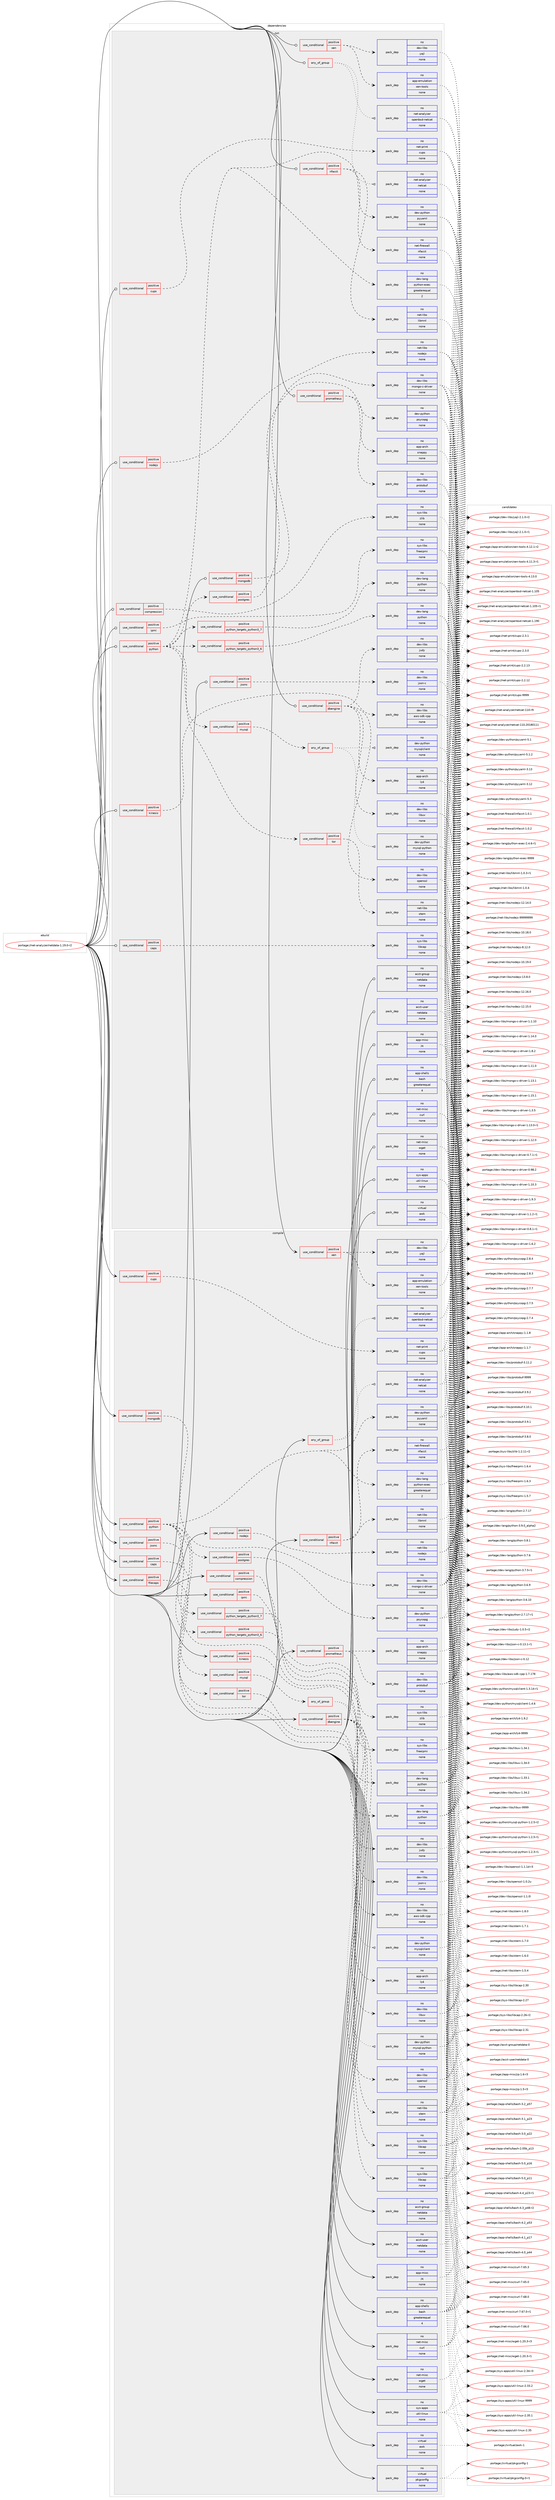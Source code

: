 digraph prolog {

# *************
# Graph options
# *************

newrank=true;
concentrate=true;
compound=true;
graph [rankdir=LR,fontname=Helvetica,fontsize=10,ranksep=1.5];#, ranksep=2.5, nodesep=0.2];
edge  [arrowhead=vee];
node  [fontname=Helvetica,fontsize=10];

# **********
# The ebuild
# **********

subgraph cluster_leftcol {
color=gray;
rank=same;
label=<<i>ebuild</i>>;
id [label="portage://net-analyzer/netdata-1.19.0-r2", color=red, width=4, href="../net-analyzer/netdata-1.19.0-r2.svg"];
}

# ****************
# The dependencies
# ****************

subgraph cluster_midcol {
color=gray;
label=<<i>dependencies</i>>;
subgraph cluster_compile {
fillcolor="#eeeeee";
style=filled;
label=<<i>compile</i>>;
subgraph any2397 {
dependency156553 [label=<<TABLE BORDER="0" CELLBORDER="1" CELLSPACING="0" CELLPADDING="4"><TR><TD CELLPADDING="10">any_of_group</TD></TR></TABLE>>, shape=none, color=red];subgraph pack118752 {
dependency156554 [label=<<TABLE BORDER="0" CELLBORDER="1" CELLSPACING="0" CELLPADDING="4" WIDTH="220"><TR><TD ROWSPAN="6" CELLPADDING="30">pack_dep</TD></TR><TR><TD WIDTH="110">no</TD></TR><TR><TD>net-analyzer</TD></TR><TR><TD>openbsd-netcat</TD></TR><TR><TD>none</TD></TR><TR><TD></TD></TR></TABLE>>, shape=none, color=blue];
}
dependency156553:e -> dependency156554:w [weight=20,style="dotted",arrowhead="oinv"];
subgraph pack118753 {
dependency156555 [label=<<TABLE BORDER="0" CELLBORDER="1" CELLSPACING="0" CELLPADDING="4" WIDTH="220"><TR><TD ROWSPAN="6" CELLPADDING="30">pack_dep</TD></TR><TR><TD WIDTH="110">no</TD></TR><TR><TD>net-analyzer</TD></TR><TR><TD>netcat</TD></TR><TR><TD>none</TD></TR><TR><TD></TD></TR></TABLE>>, shape=none, color=blue];
}
dependency156553:e -> dependency156555:w [weight=20,style="dotted",arrowhead="oinv"];
}
id:e -> dependency156553:w [weight=20,style="solid",arrowhead="vee"];
subgraph cond35252 {
dependency156556 [label=<<TABLE BORDER="0" CELLBORDER="1" CELLSPACING="0" CELLPADDING="4"><TR><TD ROWSPAN="3" CELLPADDING="10">use_conditional</TD></TR><TR><TD>positive</TD></TR><TR><TD>caps</TD></TR></TABLE>>, shape=none, color=red];
subgraph pack118754 {
dependency156557 [label=<<TABLE BORDER="0" CELLBORDER="1" CELLSPACING="0" CELLPADDING="4" WIDTH="220"><TR><TD ROWSPAN="6" CELLPADDING="30">pack_dep</TD></TR><TR><TD WIDTH="110">no</TD></TR><TR><TD>sys-libs</TD></TR><TR><TD>libcap</TD></TR><TR><TD>none</TD></TR><TR><TD></TD></TR></TABLE>>, shape=none, color=blue];
}
dependency156556:e -> dependency156557:w [weight=20,style="dashed",arrowhead="vee"];
}
id:e -> dependency156556:w [weight=20,style="solid",arrowhead="vee"];
subgraph cond35253 {
dependency156558 [label=<<TABLE BORDER="0" CELLBORDER="1" CELLSPACING="0" CELLPADDING="4"><TR><TD ROWSPAN="3" CELLPADDING="10">use_conditional</TD></TR><TR><TD>positive</TD></TR><TR><TD>compression</TD></TR></TABLE>>, shape=none, color=red];
subgraph pack118755 {
dependency156559 [label=<<TABLE BORDER="0" CELLBORDER="1" CELLSPACING="0" CELLPADDING="4" WIDTH="220"><TR><TD ROWSPAN="6" CELLPADDING="30">pack_dep</TD></TR><TR><TD WIDTH="110">no</TD></TR><TR><TD>sys-libs</TD></TR><TR><TD>zlib</TD></TR><TR><TD>none</TD></TR><TR><TD></TD></TR></TABLE>>, shape=none, color=blue];
}
dependency156558:e -> dependency156559:w [weight=20,style="dashed",arrowhead="vee"];
}
id:e -> dependency156558:w [weight=20,style="solid",arrowhead="vee"];
subgraph cond35254 {
dependency156560 [label=<<TABLE BORDER="0" CELLBORDER="1" CELLSPACING="0" CELLPADDING="4"><TR><TD ROWSPAN="3" CELLPADDING="10">use_conditional</TD></TR><TR><TD>positive</TD></TR><TR><TD>cups</TD></TR></TABLE>>, shape=none, color=red];
subgraph pack118756 {
dependency156561 [label=<<TABLE BORDER="0" CELLBORDER="1" CELLSPACING="0" CELLPADDING="4" WIDTH="220"><TR><TD ROWSPAN="6" CELLPADDING="30">pack_dep</TD></TR><TR><TD WIDTH="110">no</TD></TR><TR><TD>net-print</TD></TR><TR><TD>cups</TD></TR><TR><TD>none</TD></TR><TR><TD></TD></TR></TABLE>>, shape=none, color=blue];
}
dependency156560:e -> dependency156561:w [weight=20,style="dashed",arrowhead="vee"];
}
id:e -> dependency156560:w [weight=20,style="solid",arrowhead="vee"];
subgraph cond35255 {
dependency156562 [label=<<TABLE BORDER="0" CELLBORDER="1" CELLSPACING="0" CELLPADDING="4"><TR><TD ROWSPAN="3" CELLPADDING="10">use_conditional</TD></TR><TR><TD>positive</TD></TR><TR><TD>dbengine</TD></TR></TABLE>>, shape=none, color=red];
subgraph pack118757 {
dependency156563 [label=<<TABLE BORDER="0" CELLBORDER="1" CELLSPACING="0" CELLPADDING="4" WIDTH="220"><TR><TD ROWSPAN="6" CELLPADDING="30">pack_dep</TD></TR><TR><TD WIDTH="110">no</TD></TR><TR><TD>dev-libs</TD></TR><TR><TD>libuv</TD></TR><TR><TD>none</TD></TR><TR><TD></TD></TR></TABLE>>, shape=none, color=blue];
}
dependency156562:e -> dependency156563:w [weight=20,style="dashed",arrowhead="vee"];
subgraph pack118758 {
dependency156564 [label=<<TABLE BORDER="0" CELLBORDER="1" CELLSPACING="0" CELLPADDING="4" WIDTH="220"><TR><TD ROWSPAN="6" CELLPADDING="30">pack_dep</TD></TR><TR><TD WIDTH="110">no</TD></TR><TR><TD>app-arch</TD></TR><TR><TD>lz4</TD></TR><TR><TD>none</TD></TR><TR><TD></TD></TR></TABLE>>, shape=none, color=blue];
}
dependency156562:e -> dependency156564:w [weight=20,style="dashed",arrowhead="vee"];
subgraph pack118759 {
dependency156565 [label=<<TABLE BORDER="0" CELLBORDER="1" CELLSPACING="0" CELLPADDING="4" WIDTH="220"><TR><TD ROWSPAN="6" CELLPADDING="30">pack_dep</TD></TR><TR><TD WIDTH="110">no</TD></TR><TR><TD>dev-libs</TD></TR><TR><TD>judy</TD></TR><TR><TD>none</TD></TR><TR><TD></TD></TR></TABLE>>, shape=none, color=blue];
}
dependency156562:e -> dependency156565:w [weight=20,style="dashed",arrowhead="vee"];
subgraph pack118760 {
dependency156566 [label=<<TABLE BORDER="0" CELLBORDER="1" CELLSPACING="0" CELLPADDING="4" WIDTH="220"><TR><TD ROWSPAN="6" CELLPADDING="30">pack_dep</TD></TR><TR><TD WIDTH="110">no</TD></TR><TR><TD>dev-libs</TD></TR><TR><TD>openssl</TD></TR><TR><TD>none</TD></TR><TR><TD></TD></TR></TABLE>>, shape=none, color=blue];
}
dependency156562:e -> dependency156566:w [weight=20,style="dashed",arrowhead="vee"];
}
id:e -> dependency156562:w [weight=20,style="solid",arrowhead="vee"];
subgraph cond35256 {
dependency156567 [label=<<TABLE BORDER="0" CELLBORDER="1" CELLSPACING="0" CELLPADDING="4"><TR><TD ROWSPAN="3" CELLPADDING="10">use_conditional</TD></TR><TR><TD>positive</TD></TR><TR><TD>filecaps</TD></TR></TABLE>>, shape=none, color=red];
subgraph pack118761 {
dependency156568 [label=<<TABLE BORDER="0" CELLBORDER="1" CELLSPACING="0" CELLPADDING="4" WIDTH="220"><TR><TD ROWSPAN="6" CELLPADDING="30">pack_dep</TD></TR><TR><TD WIDTH="110">no</TD></TR><TR><TD>sys-libs</TD></TR><TR><TD>libcap</TD></TR><TR><TD>none</TD></TR><TR><TD></TD></TR></TABLE>>, shape=none, color=blue];
}
dependency156567:e -> dependency156568:w [weight=20,style="dashed",arrowhead="vee"];
}
id:e -> dependency156567:w [weight=20,style="solid",arrowhead="vee"];
subgraph cond35257 {
dependency156569 [label=<<TABLE BORDER="0" CELLBORDER="1" CELLSPACING="0" CELLPADDING="4"><TR><TD ROWSPAN="3" CELLPADDING="10">use_conditional</TD></TR><TR><TD>positive</TD></TR><TR><TD>ipmi</TD></TR></TABLE>>, shape=none, color=red];
subgraph pack118762 {
dependency156570 [label=<<TABLE BORDER="0" CELLBORDER="1" CELLSPACING="0" CELLPADDING="4" WIDTH="220"><TR><TD ROWSPAN="6" CELLPADDING="30">pack_dep</TD></TR><TR><TD WIDTH="110">no</TD></TR><TR><TD>sys-libs</TD></TR><TR><TD>freeipmi</TD></TR><TR><TD>none</TD></TR><TR><TD></TD></TR></TABLE>>, shape=none, color=blue];
}
dependency156569:e -> dependency156570:w [weight=20,style="dashed",arrowhead="vee"];
}
id:e -> dependency156569:w [weight=20,style="solid",arrowhead="vee"];
subgraph cond35258 {
dependency156571 [label=<<TABLE BORDER="0" CELLBORDER="1" CELLSPACING="0" CELLPADDING="4"><TR><TD ROWSPAN="3" CELLPADDING="10">use_conditional</TD></TR><TR><TD>positive</TD></TR><TR><TD>jsonc</TD></TR></TABLE>>, shape=none, color=red];
subgraph pack118763 {
dependency156572 [label=<<TABLE BORDER="0" CELLBORDER="1" CELLSPACING="0" CELLPADDING="4" WIDTH="220"><TR><TD ROWSPAN="6" CELLPADDING="30">pack_dep</TD></TR><TR><TD WIDTH="110">no</TD></TR><TR><TD>dev-libs</TD></TR><TR><TD>json-c</TD></TR><TR><TD>none</TD></TR><TR><TD></TD></TR></TABLE>>, shape=none, color=blue];
}
dependency156571:e -> dependency156572:w [weight=20,style="dashed",arrowhead="vee"];
}
id:e -> dependency156571:w [weight=20,style="solid",arrowhead="vee"];
subgraph cond35259 {
dependency156573 [label=<<TABLE BORDER="0" CELLBORDER="1" CELLSPACING="0" CELLPADDING="4"><TR><TD ROWSPAN="3" CELLPADDING="10">use_conditional</TD></TR><TR><TD>positive</TD></TR><TR><TD>kinesis</TD></TR></TABLE>>, shape=none, color=red];
subgraph pack118764 {
dependency156574 [label=<<TABLE BORDER="0" CELLBORDER="1" CELLSPACING="0" CELLPADDING="4" WIDTH="220"><TR><TD ROWSPAN="6" CELLPADDING="30">pack_dep</TD></TR><TR><TD WIDTH="110">no</TD></TR><TR><TD>dev-libs</TD></TR><TR><TD>aws-sdk-cpp</TD></TR><TR><TD>none</TD></TR><TR><TD></TD></TR></TABLE>>, shape=none, color=blue];
}
dependency156573:e -> dependency156574:w [weight=20,style="dashed",arrowhead="vee"];
}
id:e -> dependency156573:w [weight=20,style="solid",arrowhead="vee"];
subgraph cond35260 {
dependency156575 [label=<<TABLE BORDER="0" CELLBORDER="1" CELLSPACING="0" CELLPADDING="4"><TR><TD ROWSPAN="3" CELLPADDING="10">use_conditional</TD></TR><TR><TD>positive</TD></TR><TR><TD>mongodb</TD></TR></TABLE>>, shape=none, color=red];
subgraph pack118765 {
dependency156576 [label=<<TABLE BORDER="0" CELLBORDER="1" CELLSPACING="0" CELLPADDING="4" WIDTH="220"><TR><TD ROWSPAN="6" CELLPADDING="30">pack_dep</TD></TR><TR><TD WIDTH="110">no</TD></TR><TR><TD>dev-libs</TD></TR><TR><TD>mongo-c-driver</TD></TR><TR><TD>none</TD></TR><TR><TD></TD></TR></TABLE>>, shape=none, color=blue];
}
dependency156575:e -> dependency156576:w [weight=20,style="dashed",arrowhead="vee"];
}
id:e -> dependency156575:w [weight=20,style="solid",arrowhead="vee"];
subgraph cond35261 {
dependency156577 [label=<<TABLE BORDER="0" CELLBORDER="1" CELLSPACING="0" CELLPADDING="4"><TR><TD ROWSPAN="3" CELLPADDING="10">use_conditional</TD></TR><TR><TD>positive</TD></TR><TR><TD>nfacct</TD></TR></TABLE>>, shape=none, color=red];
subgraph pack118766 {
dependency156578 [label=<<TABLE BORDER="0" CELLBORDER="1" CELLSPACING="0" CELLPADDING="4" WIDTH="220"><TR><TD ROWSPAN="6" CELLPADDING="30">pack_dep</TD></TR><TR><TD WIDTH="110">no</TD></TR><TR><TD>net-firewall</TD></TR><TR><TD>nfacct</TD></TR><TR><TD>none</TD></TR><TR><TD></TD></TR></TABLE>>, shape=none, color=blue];
}
dependency156577:e -> dependency156578:w [weight=20,style="dashed",arrowhead="vee"];
subgraph pack118767 {
dependency156579 [label=<<TABLE BORDER="0" CELLBORDER="1" CELLSPACING="0" CELLPADDING="4" WIDTH="220"><TR><TD ROWSPAN="6" CELLPADDING="30">pack_dep</TD></TR><TR><TD WIDTH="110">no</TD></TR><TR><TD>net-libs</TD></TR><TR><TD>libmnl</TD></TR><TR><TD>none</TD></TR><TR><TD></TD></TR></TABLE>>, shape=none, color=blue];
}
dependency156577:e -> dependency156579:w [weight=20,style="dashed",arrowhead="vee"];
}
id:e -> dependency156577:w [weight=20,style="solid",arrowhead="vee"];
subgraph cond35262 {
dependency156580 [label=<<TABLE BORDER="0" CELLBORDER="1" CELLSPACING="0" CELLPADDING="4"><TR><TD ROWSPAN="3" CELLPADDING="10">use_conditional</TD></TR><TR><TD>positive</TD></TR><TR><TD>nodejs</TD></TR></TABLE>>, shape=none, color=red];
subgraph pack118768 {
dependency156581 [label=<<TABLE BORDER="0" CELLBORDER="1" CELLSPACING="0" CELLPADDING="4" WIDTH="220"><TR><TD ROWSPAN="6" CELLPADDING="30">pack_dep</TD></TR><TR><TD WIDTH="110">no</TD></TR><TR><TD>net-libs</TD></TR><TR><TD>nodejs</TD></TR><TR><TD>none</TD></TR><TR><TD></TD></TR></TABLE>>, shape=none, color=blue];
}
dependency156580:e -> dependency156581:w [weight=20,style="dashed",arrowhead="vee"];
}
id:e -> dependency156580:w [weight=20,style="solid",arrowhead="vee"];
subgraph cond35263 {
dependency156582 [label=<<TABLE BORDER="0" CELLBORDER="1" CELLSPACING="0" CELLPADDING="4"><TR><TD ROWSPAN="3" CELLPADDING="10">use_conditional</TD></TR><TR><TD>positive</TD></TR><TR><TD>prometheus</TD></TR></TABLE>>, shape=none, color=red];
subgraph pack118769 {
dependency156583 [label=<<TABLE BORDER="0" CELLBORDER="1" CELLSPACING="0" CELLPADDING="4" WIDTH="220"><TR><TD ROWSPAN="6" CELLPADDING="30">pack_dep</TD></TR><TR><TD WIDTH="110">no</TD></TR><TR><TD>dev-libs</TD></TR><TR><TD>protobuf</TD></TR><TR><TD>none</TD></TR><TR><TD></TD></TR></TABLE>>, shape=none, color=blue];
}
dependency156582:e -> dependency156583:w [weight=20,style="dashed",arrowhead="vee"];
subgraph pack118770 {
dependency156584 [label=<<TABLE BORDER="0" CELLBORDER="1" CELLSPACING="0" CELLPADDING="4" WIDTH="220"><TR><TD ROWSPAN="6" CELLPADDING="30">pack_dep</TD></TR><TR><TD WIDTH="110">no</TD></TR><TR><TD>app-arch</TD></TR><TR><TD>snappy</TD></TR><TR><TD>none</TD></TR><TR><TD></TD></TR></TABLE>>, shape=none, color=blue];
}
dependency156582:e -> dependency156584:w [weight=20,style="dashed",arrowhead="vee"];
}
id:e -> dependency156582:w [weight=20,style="solid",arrowhead="vee"];
subgraph cond35264 {
dependency156585 [label=<<TABLE BORDER="0" CELLBORDER="1" CELLSPACING="0" CELLPADDING="4"><TR><TD ROWSPAN="3" CELLPADDING="10">use_conditional</TD></TR><TR><TD>positive</TD></TR><TR><TD>python</TD></TR></TABLE>>, shape=none, color=red];
subgraph cond35265 {
dependency156586 [label=<<TABLE BORDER="0" CELLBORDER="1" CELLSPACING="0" CELLPADDING="4"><TR><TD ROWSPAN="3" CELLPADDING="10">use_conditional</TD></TR><TR><TD>positive</TD></TR><TR><TD>python_targets_python3_6</TD></TR></TABLE>>, shape=none, color=red];
subgraph pack118771 {
dependency156587 [label=<<TABLE BORDER="0" CELLBORDER="1" CELLSPACING="0" CELLPADDING="4" WIDTH="220"><TR><TD ROWSPAN="6" CELLPADDING="30">pack_dep</TD></TR><TR><TD WIDTH="110">no</TD></TR><TR><TD>dev-lang</TD></TR><TR><TD>python</TD></TR><TR><TD>none</TD></TR><TR><TD></TD></TR></TABLE>>, shape=none, color=blue];
}
dependency156586:e -> dependency156587:w [weight=20,style="dashed",arrowhead="vee"];
}
dependency156585:e -> dependency156586:w [weight=20,style="dashed",arrowhead="vee"];
subgraph cond35266 {
dependency156588 [label=<<TABLE BORDER="0" CELLBORDER="1" CELLSPACING="0" CELLPADDING="4"><TR><TD ROWSPAN="3" CELLPADDING="10">use_conditional</TD></TR><TR><TD>positive</TD></TR><TR><TD>python_targets_python3_7</TD></TR></TABLE>>, shape=none, color=red];
subgraph pack118772 {
dependency156589 [label=<<TABLE BORDER="0" CELLBORDER="1" CELLSPACING="0" CELLPADDING="4" WIDTH="220"><TR><TD ROWSPAN="6" CELLPADDING="30">pack_dep</TD></TR><TR><TD WIDTH="110">no</TD></TR><TR><TD>dev-lang</TD></TR><TR><TD>python</TD></TR><TR><TD>none</TD></TR><TR><TD></TD></TR></TABLE>>, shape=none, color=blue];
}
dependency156588:e -> dependency156589:w [weight=20,style="dashed",arrowhead="vee"];
}
dependency156585:e -> dependency156588:w [weight=20,style="dashed",arrowhead="vee"];
subgraph pack118773 {
dependency156590 [label=<<TABLE BORDER="0" CELLBORDER="1" CELLSPACING="0" CELLPADDING="4" WIDTH="220"><TR><TD ROWSPAN="6" CELLPADDING="30">pack_dep</TD></TR><TR><TD WIDTH="110">no</TD></TR><TR><TD>dev-lang</TD></TR><TR><TD>python-exec</TD></TR><TR><TD>greaterequal</TD></TR><TR><TD>2</TD></TR></TABLE>>, shape=none, color=blue];
}
dependency156585:e -> dependency156590:w [weight=20,style="dashed",arrowhead="vee"];
subgraph pack118774 {
dependency156591 [label=<<TABLE BORDER="0" CELLBORDER="1" CELLSPACING="0" CELLPADDING="4" WIDTH="220"><TR><TD ROWSPAN="6" CELLPADDING="30">pack_dep</TD></TR><TR><TD WIDTH="110">no</TD></TR><TR><TD>dev-python</TD></TR><TR><TD>pyyaml</TD></TR><TR><TD>none</TD></TR><TR><TD></TD></TR></TABLE>>, shape=none, color=blue];
}
dependency156585:e -> dependency156591:w [weight=20,style="dashed",arrowhead="vee"];
subgraph cond35267 {
dependency156592 [label=<<TABLE BORDER="0" CELLBORDER="1" CELLSPACING="0" CELLPADDING="4"><TR><TD ROWSPAN="3" CELLPADDING="10">use_conditional</TD></TR><TR><TD>positive</TD></TR><TR><TD>mysql</TD></TR></TABLE>>, shape=none, color=red];
subgraph any2398 {
dependency156593 [label=<<TABLE BORDER="0" CELLBORDER="1" CELLSPACING="0" CELLPADDING="4"><TR><TD CELLPADDING="10">any_of_group</TD></TR></TABLE>>, shape=none, color=red];subgraph pack118775 {
dependency156594 [label=<<TABLE BORDER="0" CELLBORDER="1" CELLSPACING="0" CELLPADDING="4" WIDTH="220"><TR><TD ROWSPAN="6" CELLPADDING="30">pack_dep</TD></TR><TR><TD WIDTH="110">no</TD></TR><TR><TD>dev-python</TD></TR><TR><TD>mysqlclient</TD></TR><TR><TD>none</TD></TR><TR><TD></TD></TR></TABLE>>, shape=none, color=blue];
}
dependency156593:e -> dependency156594:w [weight=20,style="dotted",arrowhead="oinv"];
subgraph pack118776 {
dependency156595 [label=<<TABLE BORDER="0" CELLBORDER="1" CELLSPACING="0" CELLPADDING="4" WIDTH="220"><TR><TD ROWSPAN="6" CELLPADDING="30">pack_dep</TD></TR><TR><TD WIDTH="110">no</TD></TR><TR><TD>dev-python</TD></TR><TR><TD>mysql-python</TD></TR><TR><TD>none</TD></TR><TR><TD></TD></TR></TABLE>>, shape=none, color=blue];
}
dependency156593:e -> dependency156595:w [weight=20,style="dotted",arrowhead="oinv"];
}
dependency156592:e -> dependency156593:w [weight=20,style="dashed",arrowhead="vee"];
}
dependency156585:e -> dependency156592:w [weight=20,style="dashed",arrowhead="vee"];
subgraph cond35268 {
dependency156596 [label=<<TABLE BORDER="0" CELLBORDER="1" CELLSPACING="0" CELLPADDING="4"><TR><TD ROWSPAN="3" CELLPADDING="10">use_conditional</TD></TR><TR><TD>positive</TD></TR><TR><TD>postgres</TD></TR></TABLE>>, shape=none, color=red];
subgraph pack118777 {
dependency156597 [label=<<TABLE BORDER="0" CELLBORDER="1" CELLSPACING="0" CELLPADDING="4" WIDTH="220"><TR><TD ROWSPAN="6" CELLPADDING="30">pack_dep</TD></TR><TR><TD WIDTH="110">no</TD></TR><TR><TD>dev-python</TD></TR><TR><TD>psycopg</TD></TR><TR><TD>none</TD></TR><TR><TD></TD></TR></TABLE>>, shape=none, color=blue];
}
dependency156596:e -> dependency156597:w [weight=20,style="dashed",arrowhead="vee"];
}
dependency156585:e -> dependency156596:w [weight=20,style="dashed",arrowhead="vee"];
subgraph cond35269 {
dependency156598 [label=<<TABLE BORDER="0" CELLBORDER="1" CELLSPACING="0" CELLPADDING="4"><TR><TD ROWSPAN="3" CELLPADDING="10">use_conditional</TD></TR><TR><TD>positive</TD></TR><TR><TD>tor</TD></TR></TABLE>>, shape=none, color=red];
subgraph pack118778 {
dependency156599 [label=<<TABLE BORDER="0" CELLBORDER="1" CELLSPACING="0" CELLPADDING="4" WIDTH="220"><TR><TD ROWSPAN="6" CELLPADDING="30">pack_dep</TD></TR><TR><TD WIDTH="110">no</TD></TR><TR><TD>net-libs</TD></TR><TR><TD>stem</TD></TR><TR><TD>none</TD></TR><TR><TD></TD></TR></TABLE>>, shape=none, color=blue];
}
dependency156598:e -> dependency156599:w [weight=20,style="dashed",arrowhead="vee"];
}
dependency156585:e -> dependency156598:w [weight=20,style="dashed",arrowhead="vee"];
}
id:e -> dependency156585:w [weight=20,style="solid",arrowhead="vee"];
subgraph cond35270 {
dependency156600 [label=<<TABLE BORDER="0" CELLBORDER="1" CELLSPACING="0" CELLPADDING="4"><TR><TD ROWSPAN="3" CELLPADDING="10">use_conditional</TD></TR><TR><TD>positive</TD></TR><TR><TD>xen</TD></TR></TABLE>>, shape=none, color=red];
subgraph pack118779 {
dependency156601 [label=<<TABLE BORDER="0" CELLBORDER="1" CELLSPACING="0" CELLPADDING="4" WIDTH="220"><TR><TD ROWSPAN="6" CELLPADDING="30">pack_dep</TD></TR><TR><TD WIDTH="110">no</TD></TR><TR><TD>app-emulation</TD></TR><TR><TD>xen-tools</TD></TR><TR><TD>none</TD></TR><TR><TD></TD></TR></TABLE>>, shape=none, color=blue];
}
dependency156600:e -> dependency156601:w [weight=20,style="dashed",arrowhead="vee"];
subgraph pack118780 {
dependency156602 [label=<<TABLE BORDER="0" CELLBORDER="1" CELLSPACING="0" CELLPADDING="4" WIDTH="220"><TR><TD ROWSPAN="6" CELLPADDING="30">pack_dep</TD></TR><TR><TD WIDTH="110">no</TD></TR><TR><TD>dev-libs</TD></TR><TR><TD>yajl</TD></TR><TR><TD>none</TD></TR><TR><TD></TD></TR></TABLE>>, shape=none, color=blue];
}
dependency156600:e -> dependency156602:w [weight=20,style="dashed",arrowhead="vee"];
}
id:e -> dependency156600:w [weight=20,style="solid",arrowhead="vee"];
subgraph pack118781 {
dependency156603 [label=<<TABLE BORDER="0" CELLBORDER="1" CELLSPACING="0" CELLPADDING="4" WIDTH="220"><TR><TD ROWSPAN="6" CELLPADDING="30">pack_dep</TD></TR><TR><TD WIDTH="110">no</TD></TR><TR><TD>acct-group</TD></TR><TR><TD>netdata</TD></TR><TR><TD>none</TD></TR><TR><TD></TD></TR></TABLE>>, shape=none, color=blue];
}
id:e -> dependency156603:w [weight=20,style="solid",arrowhead="vee"];
subgraph pack118782 {
dependency156604 [label=<<TABLE BORDER="0" CELLBORDER="1" CELLSPACING="0" CELLPADDING="4" WIDTH="220"><TR><TD ROWSPAN="6" CELLPADDING="30">pack_dep</TD></TR><TR><TD WIDTH="110">no</TD></TR><TR><TD>acct-user</TD></TR><TR><TD>netdata</TD></TR><TR><TD>none</TD></TR><TR><TD></TD></TR></TABLE>>, shape=none, color=blue];
}
id:e -> dependency156604:w [weight=20,style="solid",arrowhead="vee"];
subgraph pack118783 {
dependency156605 [label=<<TABLE BORDER="0" CELLBORDER="1" CELLSPACING="0" CELLPADDING="4" WIDTH="220"><TR><TD ROWSPAN="6" CELLPADDING="30">pack_dep</TD></TR><TR><TD WIDTH="110">no</TD></TR><TR><TD>app-misc</TD></TR><TR><TD>jq</TD></TR><TR><TD>none</TD></TR><TR><TD></TD></TR></TABLE>>, shape=none, color=blue];
}
id:e -> dependency156605:w [weight=20,style="solid",arrowhead="vee"];
subgraph pack118784 {
dependency156606 [label=<<TABLE BORDER="0" CELLBORDER="1" CELLSPACING="0" CELLPADDING="4" WIDTH="220"><TR><TD ROWSPAN="6" CELLPADDING="30">pack_dep</TD></TR><TR><TD WIDTH="110">no</TD></TR><TR><TD>app-shells</TD></TR><TR><TD>bash</TD></TR><TR><TD>greaterequal</TD></TR><TR><TD>4</TD></TR></TABLE>>, shape=none, color=blue];
}
id:e -> dependency156606:w [weight=20,style="solid",arrowhead="vee"];
subgraph pack118785 {
dependency156607 [label=<<TABLE BORDER="0" CELLBORDER="1" CELLSPACING="0" CELLPADDING="4" WIDTH="220"><TR><TD ROWSPAN="6" CELLPADDING="30">pack_dep</TD></TR><TR><TD WIDTH="110">no</TD></TR><TR><TD>net-misc</TD></TR><TR><TD>curl</TD></TR><TR><TD>none</TD></TR><TR><TD></TD></TR></TABLE>>, shape=none, color=blue];
}
id:e -> dependency156607:w [weight=20,style="solid",arrowhead="vee"];
subgraph pack118786 {
dependency156608 [label=<<TABLE BORDER="0" CELLBORDER="1" CELLSPACING="0" CELLPADDING="4" WIDTH="220"><TR><TD ROWSPAN="6" CELLPADDING="30">pack_dep</TD></TR><TR><TD WIDTH="110">no</TD></TR><TR><TD>net-misc</TD></TR><TR><TD>wget</TD></TR><TR><TD>none</TD></TR><TR><TD></TD></TR></TABLE>>, shape=none, color=blue];
}
id:e -> dependency156608:w [weight=20,style="solid",arrowhead="vee"];
subgraph pack118787 {
dependency156609 [label=<<TABLE BORDER="0" CELLBORDER="1" CELLSPACING="0" CELLPADDING="4" WIDTH="220"><TR><TD ROWSPAN="6" CELLPADDING="30">pack_dep</TD></TR><TR><TD WIDTH="110">no</TD></TR><TR><TD>sys-apps</TD></TR><TR><TD>util-linux</TD></TR><TR><TD>none</TD></TR><TR><TD></TD></TR></TABLE>>, shape=none, color=blue];
}
id:e -> dependency156609:w [weight=20,style="solid",arrowhead="vee"];
subgraph pack118788 {
dependency156610 [label=<<TABLE BORDER="0" CELLBORDER="1" CELLSPACING="0" CELLPADDING="4" WIDTH="220"><TR><TD ROWSPAN="6" CELLPADDING="30">pack_dep</TD></TR><TR><TD WIDTH="110">no</TD></TR><TR><TD>virtual</TD></TR><TR><TD>awk</TD></TR><TR><TD>none</TD></TR><TR><TD></TD></TR></TABLE>>, shape=none, color=blue];
}
id:e -> dependency156610:w [weight=20,style="solid",arrowhead="vee"];
subgraph pack118789 {
dependency156611 [label=<<TABLE BORDER="0" CELLBORDER="1" CELLSPACING="0" CELLPADDING="4" WIDTH="220"><TR><TD ROWSPAN="6" CELLPADDING="30">pack_dep</TD></TR><TR><TD WIDTH="110">no</TD></TR><TR><TD>virtual</TD></TR><TR><TD>pkgconfig</TD></TR><TR><TD>none</TD></TR><TR><TD></TD></TR></TABLE>>, shape=none, color=blue];
}
id:e -> dependency156611:w [weight=20,style="solid",arrowhead="vee"];
}
subgraph cluster_compileandrun {
fillcolor="#eeeeee";
style=filled;
label=<<i>compile and run</i>>;
}
subgraph cluster_run {
fillcolor="#eeeeee";
style=filled;
label=<<i>run</i>>;
subgraph any2399 {
dependency156612 [label=<<TABLE BORDER="0" CELLBORDER="1" CELLSPACING="0" CELLPADDING="4"><TR><TD CELLPADDING="10">any_of_group</TD></TR></TABLE>>, shape=none, color=red];subgraph pack118790 {
dependency156613 [label=<<TABLE BORDER="0" CELLBORDER="1" CELLSPACING="0" CELLPADDING="4" WIDTH="220"><TR><TD ROWSPAN="6" CELLPADDING="30">pack_dep</TD></TR><TR><TD WIDTH="110">no</TD></TR><TR><TD>net-analyzer</TD></TR><TR><TD>openbsd-netcat</TD></TR><TR><TD>none</TD></TR><TR><TD></TD></TR></TABLE>>, shape=none, color=blue];
}
dependency156612:e -> dependency156613:w [weight=20,style="dotted",arrowhead="oinv"];
subgraph pack118791 {
dependency156614 [label=<<TABLE BORDER="0" CELLBORDER="1" CELLSPACING="0" CELLPADDING="4" WIDTH="220"><TR><TD ROWSPAN="6" CELLPADDING="30">pack_dep</TD></TR><TR><TD WIDTH="110">no</TD></TR><TR><TD>net-analyzer</TD></TR><TR><TD>netcat</TD></TR><TR><TD>none</TD></TR><TR><TD></TD></TR></TABLE>>, shape=none, color=blue];
}
dependency156612:e -> dependency156614:w [weight=20,style="dotted",arrowhead="oinv"];
}
id:e -> dependency156612:w [weight=20,style="solid",arrowhead="odot"];
subgraph cond35271 {
dependency156615 [label=<<TABLE BORDER="0" CELLBORDER="1" CELLSPACING="0" CELLPADDING="4"><TR><TD ROWSPAN="3" CELLPADDING="10">use_conditional</TD></TR><TR><TD>positive</TD></TR><TR><TD>caps</TD></TR></TABLE>>, shape=none, color=red];
subgraph pack118792 {
dependency156616 [label=<<TABLE BORDER="0" CELLBORDER="1" CELLSPACING="0" CELLPADDING="4" WIDTH="220"><TR><TD ROWSPAN="6" CELLPADDING="30">pack_dep</TD></TR><TR><TD WIDTH="110">no</TD></TR><TR><TD>sys-libs</TD></TR><TR><TD>libcap</TD></TR><TR><TD>none</TD></TR><TR><TD></TD></TR></TABLE>>, shape=none, color=blue];
}
dependency156615:e -> dependency156616:w [weight=20,style="dashed",arrowhead="vee"];
}
id:e -> dependency156615:w [weight=20,style="solid",arrowhead="odot"];
subgraph cond35272 {
dependency156617 [label=<<TABLE BORDER="0" CELLBORDER="1" CELLSPACING="0" CELLPADDING="4"><TR><TD ROWSPAN="3" CELLPADDING="10">use_conditional</TD></TR><TR><TD>positive</TD></TR><TR><TD>compression</TD></TR></TABLE>>, shape=none, color=red];
subgraph pack118793 {
dependency156618 [label=<<TABLE BORDER="0" CELLBORDER="1" CELLSPACING="0" CELLPADDING="4" WIDTH="220"><TR><TD ROWSPAN="6" CELLPADDING="30">pack_dep</TD></TR><TR><TD WIDTH="110">no</TD></TR><TR><TD>sys-libs</TD></TR><TR><TD>zlib</TD></TR><TR><TD>none</TD></TR><TR><TD></TD></TR></TABLE>>, shape=none, color=blue];
}
dependency156617:e -> dependency156618:w [weight=20,style="dashed",arrowhead="vee"];
}
id:e -> dependency156617:w [weight=20,style="solid",arrowhead="odot"];
subgraph cond35273 {
dependency156619 [label=<<TABLE BORDER="0" CELLBORDER="1" CELLSPACING="0" CELLPADDING="4"><TR><TD ROWSPAN="3" CELLPADDING="10">use_conditional</TD></TR><TR><TD>positive</TD></TR><TR><TD>cups</TD></TR></TABLE>>, shape=none, color=red];
subgraph pack118794 {
dependency156620 [label=<<TABLE BORDER="0" CELLBORDER="1" CELLSPACING="0" CELLPADDING="4" WIDTH="220"><TR><TD ROWSPAN="6" CELLPADDING="30">pack_dep</TD></TR><TR><TD WIDTH="110">no</TD></TR><TR><TD>net-print</TD></TR><TR><TD>cups</TD></TR><TR><TD>none</TD></TR><TR><TD></TD></TR></TABLE>>, shape=none, color=blue];
}
dependency156619:e -> dependency156620:w [weight=20,style="dashed",arrowhead="vee"];
}
id:e -> dependency156619:w [weight=20,style="solid",arrowhead="odot"];
subgraph cond35274 {
dependency156621 [label=<<TABLE BORDER="0" CELLBORDER="1" CELLSPACING="0" CELLPADDING="4"><TR><TD ROWSPAN="3" CELLPADDING="10">use_conditional</TD></TR><TR><TD>positive</TD></TR><TR><TD>dbengine</TD></TR></TABLE>>, shape=none, color=red];
subgraph pack118795 {
dependency156622 [label=<<TABLE BORDER="0" CELLBORDER="1" CELLSPACING="0" CELLPADDING="4" WIDTH="220"><TR><TD ROWSPAN="6" CELLPADDING="30">pack_dep</TD></TR><TR><TD WIDTH="110">no</TD></TR><TR><TD>dev-libs</TD></TR><TR><TD>libuv</TD></TR><TR><TD>none</TD></TR><TR><TD></TD></TR></TABLE>>, shape=none, color=blue];
}
dependency156621:e -> dependency156622:w [weight=20,style="dashed",arrowhead="vee"];
subgraph pack118796 {
dependency156623 [label=<<TABLE BORDER="0" CELLBORDER="1" CELLSPACING="0" CELLPADDING="4" WIDTH="220"><TR><TD ROWSPAN="6" CELLPADDING="30">pack_dep</TD></TR><TR><TD WIDTH="110">no</TD></TR><TR><TD>app-arch</TD></TR><TR><TD>lz4</TD></TR><TR><TD>none</TD></TR><TR><TD></TD></TR></TABLE>>, shape=none, color=blue];
}
dependency156621:e -> dependency156623:w [weight=20,style="dashed",arrowhead="vee"];
subgraph pack118797 {
dependency156624 [label=<<TABLE BORDER="0" CELLBORDER="1" CELLSPACING="0" CELLPADDING="4" WIDTH="220"><TR><TD ROWSPAN="6" CELLPADDING="30">pack_dep</TD></TR><TR><TD WIDTH="110">no</TD></TR><TR><TD>dev-libs</TD></TR><TR><TD>judy</TD></TR><TR><TD>none</TD></TR><TR><TD></TD></TR></TABLE>>, shape=none, color=blue];
}
dependency156621:e -> dependency156624:w [weight=20,style="dashed",arrowhead="vee"];
subgraph pack118798 {
dependency156625 [label=<<TABLE BORDER="0" CELLBORDER="1" CELLSPACING="0" CELLPADDING="4" WIDTH="220"><TR><TD ROWSPAN="6" CELLPADDING="30">pack_dep</TD></TR><TR><TD WIDTH="110">no</TD></TR><TR><TD>dev-libs</TD></TR><TR><TD>openssl</TD></TR><TR><TD>none</TD></TR><TR><TD></TD></TR></TABLE>>, shape=none, color=blue];
}
dependency156621:e -> dependency156625:w [weight=20,style="dashed",arrowhead="vee"];
}
id:e -> dependency156621:w [weight=20,style="solid",arrowhead="odot"];
subgraph cond35275 {
dependency156626 [label=<<TABLE BORDER="0" CELLBORDER="1" CELLSPACING="0" CELLPADDING="4"><TR><TD ROWSPAN="3" CELLPADDING="10">use_conditional</TD></TR><TR><TD>positive</TD></TR><TR><TD>ipmi</TD></TR></TABLE>>, shape=none, color=red];
subgraph pack118799 {
dependency156627 [label=<<TABLE BORDER="0" CELLBORDER="1" CELLSPACING="0" CELLPADDING="4" WIDTH="220"><TR><TD ROWSPAN="6" CELLPADDING="30">pack_dep</TD></TR><TR><TD WIDTH="110">no</TD></TR><TR><TD>sys-libs</TD></TR><TR><TD>freeipmi</TD></TR><TR><TD>none</TD></TR><TR><TD></TD></TR></TABLE>>, shape=none, color=blue];
}
dependency156626:e -> dependency156627:w [weight=20,style="dashed",arrowhead="vee"];
}
id:e -> dependency156626:w [weight=20,style="solid",arrowhead="odot"];
subgraph cond35276 {
dependency156628 [label=<<TABLE BORDER="0" CELLBORDER="1" CELLSPACING="0" CELLPADDING="4"><TR><TD ROWSPAN="3" CELLPADDING="10">use_conditional</TD></TR><TR><TD>positive</TD></TR><TR><TD>jsonc</TD></TR></TABLE>>, shape=none, color=red];
subgraph pack118800 {
dependency156629 [label=<<TABLE BORDER="0" CELLBORDER="1" CELLSPACING="0" CELLPADDING="4" WIDTH="220"><TR><TD ROWSPAN="6" CELLPADDING="30">pack_dep</TD></TR><TR><TD WIDTH="110">no</TD></TR><TR><TD>dev-libs</TD></TR><TR><TD>json-c</TD></TR><TR><TD>none</TD></TR><TR><TD></TD></TR></TABLE>>, shape=none, color=blue];
}
dependency156628:e -> dependency156629:w [weight=20,style="dashed",arrowhead="vee"];
}
id:e -> dependency156628:w [weight=20,style="solid",arrowhead="odot"];
subgraph cond35277 {
dependency156630 [label=<<TABLE BORDER="0" CELLBORDER="1" CELLSPACING="0" CELLPADDING="4"><TR><TD ROWSPAN="3" CELLPADDING="10">use_conditional</TD></TR><TR><TD>positive</TD></TR><TR><TD>kinesis</TD></TR></TABLE>>, shape=none, color=red];
subgraph pack118801 {
dependency156631 [label=<<TABLE BORDER="0" CELLBORDER="1" CELLSPACING="0" CELLPADDING="4" WIDTH="220"><TR><TD ROWSPAN="6" CELLPADDING="30">pack_dep</TD></TR><TR><TD WIDTH="110">no</TD></TR><TR><TD>dev-libs</TD></TR><TR><TD>aws-sdk-cpp</TD></TR><TR><TD>none</TD></TR><TR><TD></TD></TR></TABLE>>, shape=none, color=blue];
}
dependency156630:e -> dependency156631:w [weight=20,style="dashed",arrowhead="vee"];
}
id:e -> dependency156630:w [weight=20,style="solid",arrowhead="odot"];
subgraph cond35278 {
dependency156632 [label=<<TABLE BORDER="0" CELLBORDER="1" CELLSPACING="0" CELLPADDING="4"><TR><TD ROWSPAN="3" CELLPADDING="10">use_conditional</TD></TR><TR><TD>positive</TD></TR><TR><TD>mongodb</TD></TR></TABLE>>, shape=none, color=red];
subgraph pack118802 {
dependency156633 [label=<<TABLE BORDER="0" CELLBORDER="1" CELLSPACING="0" CELLPADDING="4" WIDTH="220"><TR><TD ROWSPAN="6" CELLPADDING="30">pack_dep</TD></TR><TR><TD WIDTH="110">no</TD></TR><TR><TD>dev-libs</TD></TR><TR><TD>mongo-c-driver</TD></TR><TR><TD>none</TD></TR><TR><TD></TD></TR></TABLE>>, shape=none, color=blue];
}
dependency156632:e -> dependency156633:w [weight=20,style="dashed",arrowhead="vee"];
}
id:e -> dependency156632:w [weight=20,style="solid",arrowhead="odot"];
subgraph cond35279 {
dependency156634 [label=<<TABLE BORDER="0" CELLBORDER="1" CELLSPACING="0" CELLPADDING="4"><TR><TD ROWSPAN="3" CELLPADDING="10">use_conditional</TD></TR><TR><TD>positive</TD></TR><TR><TD>nfacct</TD></TR></TABLE>>, shape=none, color=red];
subgraph pack118803 {
dependency156635 [label=<<TABLE BORDER="0" CELLBORDER="1" CELLSPACING="0" CELLPADDING="4" WIDTH="220"><TR><TD ROWSPAN="6" CELLPADDING="30">pack_dep</TD></TR><TR><TD WIDTH="110">no</TD></TR><TR><TD>net-firewall</TD></TR><TR><TD>nfacct</TD></TR><TR><TD>none</TD></TR><TR><TD></TD></TR></TABLE>>, shape=none, color=blue];
}
dependency156634:e -> dependency156635:w [weight=20,style="dashed",arrowhead="vee"];
subgraph pack118804 {
dependency156636 [label=<<TABLE BORDER="0" CELLBORDER="1" CELLSPACING="0" CELLPADDING="4" WIDTH="220"><TR><TD ROWSPAN="6" CELLPADDING="30">pack_dep</TD></TR><TR><TD WIDTH="110">no</TD></TR><TR><TD>net-libs</TD></TR><TR><TD>libmnl</TD></TR><TR><TD>none</TD></TR><TR><TD></TD></TR></TABLE>>, shape=none, color=blue];
}
dependency156634:e -> dependency156636:w [weight=20,style="dashed",arrowhead="vee"];
}
id:e -> dependency156634:w [weight=20,style="solid",arrowhead="odot"];
subgraph cond35280 {
dependency156637 [label=<<TABLE BORDER="0" CELLBORDER="1" CELLSPACING="0" CELLPADDING="4"><TR><TD ROWSPAN="3" CELLPADDING="10">use_conditional</TD></TR><TR><TD>positive</TD></TR><TR><TD>nodejs</TD></TR></TABLE>>, shape=none, color=red];
subgraph pack118805 {
dependency156638 [label=<<TABLE BORDER="0" CELLBORDER="1" CELLSPACING="0" CELLPADDING="4" WIDTH="220"><TR><TD ROWSPAN="6" CELLPADDING="30">pack_dep</TD></TR><TR><TD WIDTH="110">no</TD></TR><TR><TD>net-libs</TD></TR><TR><TD>nodejs</TD></TR><TR><TD>none</TD></TR><TR><TD></TD></TR></TABLE>>, shape=none, color=blue];
}
dependency156637:e -> dependency156638:w [weight=20,style="dashed",arrowhead="vee"];
}
id:e -> dependency156637:w [weight=20,style="solid",arrowhead="odot"];
subgraph cond35281 {
dependency156639 [label=<<TABLE BORDER="0" CELLBORDER="1" CELLSPACING="0" CELLPADDING="4"><TR><TD ROWSPAN="3" CELLPADDING="10">use_conditional</TD></TR><TR><TD>positive</TD></TR><TR><TD>prometheus</TD></TR></TABLE>>, shape=none, color=red];
subgraph pack118806 {
dependency156640 [label=<<TABLE BORDER="0" CELLBORDER="1" CELLSPACING="0" CELLPADDING="4" WIDTH="220"><TR><TD ROWSPAN="6" CELLPADDING="30">pack_dep</TD></TR><TR><TD WIDTH="110">no</TD></TR><TR><TD>dev-libs</TD></TR><TR><TD>protobuf</TD></TR><TR><TD>none</TD></TR><TR><TD></TD></TR></TABLE>>, shape=none, color=blue];
}
dependency156639:e -> dependency156640:w [weight=20,style="dashed",arrowhead="vee"];
subgraph pack118807 {
dependency156641 [label=<<TABLE BORDER="0" CELLBORDER="1" CELLSPACING="0" CELLPADDING="4" WIDTH="220"><TR><TD ROWSPAN="6" CELLPADDING="30">pack_dep</TD></TR><TR><TD WIDTH="110">no</TD></TR><TR><TD>app-arch</TD></TR><TR><TD>snappy</TD></TR><TR><TD>none</TD></TR><TR><TD></TD></TR></TABLE>>, shape=none, color=blue];
}
dependency156639:e -> dependency156641:w [weight=20,style="dashed",arrowhead="vee"];
}
id:e -> dependency156639:w [weight=20,style="solid",arrowhead="odot"];
subgraph cond35282 {
dependency156642 [label=<<TABLE BORDER="0" CELLBORDER="1" CELLSPACING="0" CELLPADDING="4"><TR><TD ROWSPAN="3" CELLPADDING="10">use_conditional</TD></TR><TR><TD>positive</TD></TR><TR><TD>python</TD></TR></TABLE>>, shape=none, color=red];
subgraph cond35283 {
dependency156643 [label=<<TABLE BORDER="0" CELLBORDER="1" CELLSPACING="0" CELLPADDING="4"><TR><TD ROWSPAN="3" CELLPADDING="10">use_conditional</TD></TR><TR><TD>positive</TD></TR><TR><TD>python_targets_python3_6</TD></TR></TABLE>>, shape=none, color=red];
subgraph pack118808 {
dependency156644 [label=<<TABLE BORDER="0" CELLBORDER="1" CELLSPACING="0" CELLPADDING="4" WIDTH="220"><TR><TD ROWSPAN="6" CELLPADDING="30">pack_dep</TD></TR><TR><TD WIDTH="110">no</TD></TR><TR><TD>dev-lang</TD></TR><TR><TD>python</TD></TR><TR><TD>none</TD></TR><TR><TD></TD></TR></TABLE>>, shape=none, color=blue];
}
dependency156643:e -> dependency156644:w [weight=20,style="dashed",arrowhead="vee"];
}
dependency156642:e -> dependency156643:w [weight=20,style="dashed",arrowhead="vee"];
subgraph cond35284 {
dependency156645 [label=<<TABLE BORDER="0" CELLBORDER="1" CELLSPACING="0" CELLPADDING="4"><TR><TD ROWSPAN="3" CELLPADDING="10">use_conditional</TD></TR><TR><TD>positive</TD></TR><TR><TD>python_targets_python3_7</TD></TR></TABLE>>, shape=none, color=red];
subgraph pack118809 {
dependency156646 [label=<<TABLE BORDER="0" CELLBORDER="1" CELLSPACING="0" CELLPADDING="4" WIDTH="220"><TR><TD ROWSPAN="6" CELLPADDING="30">pack_dep</TD></TR><TR><TD WIDTH="110">no</TD></TR><TR><TD>dev-lang</TD></TR><TR><TD>python</TD></TR><TR><TD>none</TD></TR><TR><TD></TD></TR></TABLE>>, shape=none, color=blue];
}
dependency156645:e -> dependency156646:w [weight=20,style="dashed",arrowhead="vee"];
}
dependency156642:e -> dependency156645:w [weight=20,style="dashed",arrowhead="vee"];
subgraph pack118810 {
dependency156647 [label=<<TABLE BORDER="0" CELLBORDER="1" CELLSPACING="0" CELLPADDING="4" WIDTH="220"><TR><TD ROWSPAN="6" CELLPADDING="30">pack_dep</TD></TR><TR><TD WIDTH="110">no</TD></TR><TR><TD>dev-lang</TD></TR><TR><TD>python-exec</TD></TR><TR><TD>greaterequal</TD></TR><TR><TD>2</TD></TR></TABLE>>, shape=none, color=blue];
}
dependency156642:e -> dependency156647:w [weight=20,style="dashed",arrowhead="vee"];
subgraph pack118811 {
dependency156648 [label=<<TABLE BORDER="0" CELLBORDER="1" CELLSPACING="0" CELLPADDING="4" WIDTH="220"><TR><TD ROWSPAN="6" CELLPADDING="30">pack_dep</TD></TR><TR><TD WIDTH="110">no</TD></TR><TR><TD>dev-python</TD></TR><TR><TD>pyyaml</TD></TR><TR><TD>none</TD></TR><TR><TD></TD></TR></TABLE>>, shape=none, color=blue];
}
dependency156642:e -> dependency156648:w [weight=20,style="dashed",arrowhead="vee"];
subgraph cond35285 {
dependency156649 [label=<<TABLE BORDER="0" CELLBORDER="1" CELLSPACING="0" CELLPADDING="4"><TR><TD ROWSPAN="3" CELLPADDING="10">use_conditional</TD></TR><TR><TD>positive</TD></TR><TR><TD>mysql</TD></TR></TABLE>>, shape=none, color=red];
subgraph any2400 {
dependency156650 [label=<<TABLE BORDER="0" CELLBORDER="1" CELLSPACING="0" CELLPADDING="4"><TR><TD CELLPADDING="10">any_of_group</TD></TR></TABLE>>, shape=none, color=red];subgraph pack118812 {
dependency156651 [label=<<TABLE BORDER="0" CELLBORDER="1" CELLSPACING="0" CELLPADDING="4" WIDTH="220"><TR><TD ROWSPAN="6" CELLPADDING="30">pack_dep</TD></TR><TR><TD WIDTH="110">no</TD></TR><TR><TD>dev-python</TD></TR><TR><TD>mysqlclient</TD></TR><TR><TD>none</TD></TR><TR><TD></TD></TR></TABLE>>, shape=none, color=blue];
}
dependency156650:e -> dependency156651:w [weight=20,style="dotted",arrowhead="oinv"];
subgraph pack118813 {
dependency156652 [label=<<TABLE BORDER="0" CELLBORDER="1" CELLSPACING="0" CELLPADDING="4" WIDTH="220"><TR><TD ROWSPAN="6" CELLPADDING="30">pack_dep</TD></TR><TR><TD WIDTH="110">no</TD></TR><TR><TD>dev-python</TD></TR><TR><TD>mysql-python</TD></TR><TR><TD>none</TD></TR><TR><TD></TD></TR></TABLE>>, shape=none, color=blue];
}
dependency156650:e -> dependency156652:w [weight=20,style="dotted",arrowhead="oinv"];
}
dependency156649:e -> dependency156650:w [weight=20,style="dashed",arrowhead="vee"];
}
dependency156642:e -> dependency156649:w [weight=20,style="dashed",arrowhead="vee"];
subgraph cond35286 {
dependency156653 [label=<<TABLE BORDER="0" CELLBORDER="1" CELLSPACING="0" CELLPADDING="4"><TR><TD ROWSPAN="3" CELLPADDING="10">use_conditional</TD></TR><TR><TD>positive</TD></TR><TR><TD>postgres</TD></TR></TABLE>>, shape=none, color=red];
subgraph pack118814 {
dependency156654 [label=<<TABLE BORDER="0" CELLBORDER="1" CELLSPACING="0" CELLPADDING="4" WIDTH="220"><TR><TD ROWSPAN="6" CELLPADDING="30">pack_dep</TD></TR><TR><TD WIDTH="110">no</TD></TR><TR><TD>dev-python</TD></TR><TR><TD>psycopg</TD></TR><TR><TD>none</TD></TR><TR><TD></TD></TR></TABLE>>, shape=none, color=blue];
}
dependency156653:e -> dependency156654:w [weight=20,style="dashed",arrowhead="vee"];
}
dependency156642:e -> dependency156653:w [weight=20,style="dashed",arrowhead="vee"];
subgraph cond35287 {
dependency156655 [label=<<TABLE BORDER="0" CELLBORDER="1" CELLSPACING="0" CELLPADDING="4"><TR><TD ROWSPAN="3" CELLPADDING="10">use_conditional</TD></TR><TR><TD>positive</TD></TR><TR><TD>tor</TD></TR></TABLE>>, shape=none, color=red];
subgraph pack118815 {
dependency156656 [label=<<TABLE BORDER="0" CELLBORDER="1" CELLSPACING="0" CELLPADDING="4" WIDTH="220"><TR><TD ROWSPAN="6" CELLPADDING="30">pack_dep</TD></TR><TR><TD WIDTH="110">no</TD></TR><TR><TD>net-libs</TD></TR><TR><TD>stem</TD></TR><TR><TD>none</TD></TR><TR><TD></TD></TR></TABLE>>, shape=none, color=blue];
}
dependency156655:e -> dependency156656:w [weight=20,style="dashed",arrowhead="vee"];
}
dependency156642:e -> dependency156655:w [weight=20,style="dashed",arrowhead="vee"];
}
id:e -> dependency156642:w [weight=20,style="solid",arrowhead="odot"];
subgraph cond35288 {
dependency156657 [label=<<TABLE BORDER="0" CELLBORDER="1" CELLSPACING="0" CELLPADDING="4"><TR><TD ROWSPAN="3" CELLPADDING="10">use_conditional</TD></TR><TR><TD>positive</TD></TR><TR><TD>xen</TD></TR></TABLE>>, shape=none, color=red];
subgraph pack118816 {
dependency156658 [label=<<TABLE BORDER="0" CELLBORDER="1" CELLSPACING="0" CELLPADDING="4" WIDTH="220"><TR><TD ROWSPAN="6" CELLPADDING="30">pack_dep</TD></TR><TR><TD WIDTH="110">no</TD></TR><TR><TD>app-emulation</TD></TR><TR><TD>xen-tools</TD></TR><TR><TD>none</TD></TR><TR><TD></TD></TR></TABLE>>, shape=none, color=blue];
}
dependency156657:e -> dependency156658:w [weight=20,style="dashed",arrowhead="vee"];
subgraph pack118817 {
dependency156659 [label=<<TABLE BORDER="0" CELLBORDER="1" CELLSPACING="0" CELLPADDING="4" WIDTH="220"><TR><TD ROWSPAN="6" CELLPADDING="30">pack_dep</TD></TR><TR><TD WIDTH="110">no</TD></TR><TR><TD>dev-libs</TD></TR><TR><TD>yajl</TD></TR><TR><TD>none</TD></TR><TR><TD></TD></TR></TABLE>>, shape=none, color=blue];
}
dependency156657:e -> dependency156659:w [weight=20,style="dashed",arrowhead="vee"];
}
id:e -> dependency156657:w [weight=20,style="solid",arrowhead="odot"];
subgraph pack118818 {
dependency156660 [label=<<TABLE BORDER="0" CELLBORDER="1" CELLSPACING="0" CELLPADDING="4" WIDTH="220"><TR><TD ROWSPAN="6" CELLPADDING="30">pack_dep</TD></TR><TR><TD WIDTH="110">no</TD></TR><TR><TD>acct-group</TD></TR><TR><TD>netdata</TD></TR><TR><TD>none</TD></TR><TR><TD></TD></TR></TABLE>>, shape=none, color=blue];
}
id:e -> dependency156660:w [weight=20,style="solid",arrowhead="odot"];
subgraph pack118819 {
dependency156661 [label=<<TABLE BORDER="0" CELLBORDER="1" CELLSPACING="0" CELLPADDING="4" WIDTH="220"><TR><TD ROWSPAN="6" CELLPADDING="30">pack_dep</TD></TR><TR><TD WIDTH="110">no</TD></TR><TR><TD>acct-user</TD></TR><TR><TD>netdata</TD></TR><TR><TD>none</TD></TR><TR><TD></TD></TR></TABLE>>, shape=none, color=blue];
}
id:e -> dependency156661:w [weight=20,style="solid",arrowhead="odot"];
subgraph pack118820 {
dependency156662 [label=<<TABLE BORDER="0" CELLBORDER="1" CELLSPACING="0" CELLPADDING="4" WIDTH="220"><TR><TD ROWSPAN="6" CELLPADDING="30">pack_dep</TD></TR><TR><TD WIDTH="110">no</TD></TR><TR><TD>app-misc</TD></TR><TR><TD>jq</TD></TR><TR><TD>none</TD></TR><TR><TD></TD></TR></TABLE>>, shape=none, color=blue];
}
id:e -> dependency156662:w [weight=20,style="solid",arrowhead="odot"];
subgraph pack118821 {
dependency156663 [label=<<TABLE BORDER="0" CELLBORDER="1" CELLSPACING="0" CELLPADDING="4" WIDTH="220"><TR><TD ROWSPAN="6" CELLPADDING="30">pack_dep</TD></TR><TR><TD WIDTH="110">no</TD></TR><TR><TD>app-shells</TD></TR><TR><TD>bash</TD></TR><TR><TD>greaterequal</TD></TR><TR><TD>4</TD></TR></TABLE>>, shape=none, color=blue];
}
id:e -> dependency156663:w [weight=20,style="solid",arrowhead="odot"];
subgraph pack118822 {
dependency156664 [label=<<TABLE BORDER="0" CELLBORDER="1" CELLSPACING="0" CELLPADDING="4" WIDTH="220"><TR><TD ROWSPAN="6" CELLPADDING="30">pack_dep</TD></TR><TR><TD WIDTH="110">no</TD></TR><TR><TD>net-misc</TD></TR><TR><TD>curl</TD></TR><TR><TD>none</TD></TR><TR><TD></TD></TR></TABLE>>, shape=none, color=blue];
}
id:e -> dependency156664:w [weight=20,style="solid",arrowhead="odot"];
subgraph pack118823 {
dependency156665 [label=<<TABLE BORDER="0" CELLBORDER="1" CELLSPACING="0" CELLPADDING="4" WIDTH="220"><TR><TD ROWSPAN="6" CELLPADDING="30">pack_dep</TD></TR><TR><TD WIDTH="110">no</TD></TR><TR><TD>net-misc</TD></TR><TR><TD>wget</TD></TR><TR><TD>none</TD></TR><TR><TD></TD></TR></TABLE>>, shape=none, color=blue];
}
id:e -> dependency156665:w [weight=20,style="solid",arrowhead="odot"];
subgraph pack118824 {
dependency156666 [label=<<TABLE BORDER="0" CELLBORDER="1" CELLSPACING="0" CELLPADDING="4" WIDTH="220"><TR><TD ROWSPAN="6" CELLPADDING="30">pack_dep</TD></TR><TR><TD WIDTH="110">no</TD></TR><TR><TD>sys-apps</TD></TR><TR><TD>util-linux</TD></TR><TR><TD>none</TD></TR><TR><TD></TD></TR></TABLE>>, shape=none, color=blue];
}
id:e -> dependency156666:w [weight=20,style="solid",arrowhead="odot"];
subgraph pack118825 {
dependency156667 [label=<<TABLE BORDER="0" CELLBORDER="1" CELLSPACING="0" CELLPADDING="4" WIDTH="220"><TR><TD ROWSPAN="6" CELLPADDING="30">pack_dep</TD></TR><TR><TD WIDTH="110">no</TD></TR><TR><TD>virtual</TD></TR><TR><TD>awk</TD></TR><TR><TD>none</TD></TR><TR><TD></TD></TR></TABLE>>, shape=none, color=blue];
}
id:e -> dependency156667:w [weight=20,style="solid",arrowhead="odot"];
}
}

# **************
# The candidates
# **************

subgraph cluster_choices {
rank=same;
color=gray;
label=<<i>candidates</i>>;

subgraph choice118752 {
color=black;
nodesep=1;
choice1101011164597110971081211221011144711111210111098115100451101011169997116454946495748 [label="portage://net-analyzer/openbsd-netcat-1.190", color=red, width=4,href="../net-analyzer/openbsd-netcat-1.190.svg"];
choice11010111645971109710812112210111447111112101110981151004511010111699971164549464948534511449 [label="portage://net-analyzer/openbsd-netcat-1.105-r1", color=red, width=4,href="../net-analyzer/openbsd-netcat-1.105-r1.svg"];
choice1101011164597110971081211221011144711111210111098115100451101011169997116454946494853 [label="portage://net-analyzer/openbsd-netcat-1.105", color=red, width=4,href="../net-analyzer/openbsd-netcat-1.105.svg"];
dependency156554:e -> choice1101011164597110971081211221011144711111210111098115100451101011169997116454946495748:w [style=dotted,weight="100"];
dependency156554:e -> choice11010111645971109710812112210111447111112101110981151004511010111699971164549464948534511449:w [style=dotted,weight="100"];
dependency156554:e -> choice1101011164597110971081211221011144711111210111098115100451101011169997116454946494853:w [style=dotted,weight="100"];
}
subgraph choice118753 {
color=black;
nodesep=1;
choice11010111645971109710812112210111447110101116999711645494948465048495648494949 [label="portage://net-analyzer/netcat-110.20180111", color=red, width=4,href="../net-analyzer/netcat-110.20180111.svg"];
choice110101116459711097108121122101114471101011169997116454949484511457 [label="portage://net-analyzer/netcat-110-r9", color=red, width=4,href="../net-analyzer/netcat-110-r9.svg"];
dependency156555:e -> choice11010111645971109710812112210111447110101116999711645494948465048495648494949:w [style=dotted,weight="100"];
dependency156555:e -> choice110101116459711097108121122101114471101011169997116454949484511457:w [style=dotted,weight="100"];
}
subgraph choice118754 {
color=black;
nodesep=1;
choice1151211154510810598115471081059899971124550465149 [label="portage://sys-libs/libcap-2.31", color=red, width=4,href="../sys-libs/libcap-2.31.svg"];
choice1151211154510810598115471081059899971124550465148 [label="portage://sys-libs/libcap-2.30", color=red, width=4,href="../sys-libs/libcap-2.30.svg"];
choice1151211154510810598115471081059899971124550465055 [label="portage://sys-libs/libcap-2.27", color=red, width=4,href="../sys-libs/libcap-2.27.svg"];
choice11512111545108105981154710810598999711245504650544511450 [label="portage://sys-libs/libcap-2.26-r2", color=red, width=4,href="../sys-libs/libcap-2.26-r2.svg"];
dependency156557:e -> choice1151211154510810598115471081059899971124550465149:w [style=dotted,weight="100"];
dependency156557:e -> choice1151211154510810598115471081059899971124550465148:w [style=dotted,weight="100"];
dependency156557:e -> choice1151211154510810598115471081059899971124550465055:w [style=dotted,weight="100"];
dependency156557:e -> choice11512111545108105981154710810598999711245504650544511450:w [style=dotted,weight="100"];
}
subgraph choice118755 {
color=black;
nodesep=1;
choice11512111545108105981154712210810598454946504649494511450 [label="portage://sys-libs/zlib-1.2.11-r2", color=red, width=4,href="../sys-libs/zlib-1.2.11-r2.svg"];
dependency156559:e -> choice11512111545108105981154712210810598454946504649494511450:w [style=dotted,weight="100"];
}
subgraph choice118756 {
color=black;
nodesep=1;
choice1101011164511211410511011647991171121154557575757 [label="portage://net-print/cups-9999", color=red, width=4,href="../net-print/cups-9999.svg"];
choice110101116451121141051101164799117112115455046514649 [label="portage://net-print/cups-2.3.1", color=red, width=4,href="../net-print/cups-2.3.1.svg"];
choice110101116451121141051101164799117112115455046514648 [label="portage://net-print/cups-2.3.0", color=red, width=4,href="../net-print/cups-2.3.0.svg"];
choice11010111645112114105110116479911711211545504650464951 [label="portage://net-print/cups-2.2.13", color=red, width=4,href="../net-print/cups-2.2.13.svg"];
choice11010111645112114105110116479911711211545504650464950 [label="portage://net-print/cups-2.2.12", color=red, width=4,href="../net-print/cups-2.2.12.svg"];
dependency156561:e -> choice1101011164511211410511011647991171121154557575757:w [style=dotted,weight="100"];
dependency156561:e -> choice110101116451121141051101164799117112115455046514649:w [style=dotted,weight="100"];
dependency156561:e -> choice110101116451121141051101164799117112115455046514648:w [style=dotted,weight="100"];
dependency156561:e -> choice11010111645112114105110116479911711211545504650464951:w [style=dotted,weight="100"];
dependency156561:e -> choice11010111645112114105110116479911711211545504650464950:w [style=dotted,weight="100"];
}
subgraph choice118757 {
color=black;
nodesep=1;
choice100101118451081059811547108105981171184557575757 [label="portage://dev-libs/libuv-9999", color=red, width=4,href="../dev-libs/libuv-9999.svg"];
choice1001011184510810598115471081059811711845494651524650 [label="portage://dev-libs/libuv-1.34.2", color=red, width=4,href="../dev-libs/libuv-1.34.2.svg"];
choice1001011184510810598115471081059811711845494651524649 [label="portage://dev-libs/libuv-1.34.1", color=red, width=4,href="../dev-libs/libuv-1.34.1.svg"];
choice1001011184510810598115471081059811711845494651524648 [label="portage://dev-libs/libuv-1.34.0", color=red, width=4,href="../dev-libs/libuv-1.34.0.svg"];
choice1001011184510810598115471081059811711845494651514649 [label="portage://dev-libs/libuv-1.33.1", color=red, width=4,href="../dev-libs/libuv-1.33.1.svg"];
dependency156563:e -> choice100101118451081059811547108105981171184557575757:w [style=dotted,weight="100"];
dependency156563:e -> choice1001011184510810598115471081059811711845494651524650:w [style=dotted,weight="100"];
dependency156563:e -> choice1001011184510810598115471081059811711845494651524649:w [style=dotted,weight="100"];
dependency156563:e -> choice1001011184510810598115471081059811711845494651524648:w [style=dotted,weight="100"];
dependency156563:e -> choice1001011184510810598115471081059811711845494651514649:w [style=dotted,weight="100"];
}
subgraph choice118758 {
color=black;
nodesep=1;
choice9711211245971149910447108122524557575757 [label="portage://app-arch/lz4-9999", color=red, width=4,href="../app-arch/lz4-9999.svg"];
choice971121124597114991044710812252454946574650 [label="portage://app-arch/lz4-1.9.2", color=red, width=4,href="../app-arch/lz4-1.9.2.svg"];
dependency156564:e -> choice9711211245971149910447108122524557575757:w [style=dotted,weight="100"];
dependency156564:e -> choice971121124597114991044710812252454946574650:w [style=dotted,weight="100"];
}
subgraph choice118759 {
color=black;
nodesep=1;
choice1001011184510810598115471061171001214549464846534511450 [label="portage://dev-libs/judy-1.0.5-r2", color=red, width=4,href="../dev-libs/judy-1.0.5-r2.svg"];
dependency156565:e -> choice1001011184510810598115471061171001214549464846534511450:w [style=dotted,weight="100"];
}
subgraph choice118760 {
color=black;
nodesep=1;
choice1001011184510810598115471111121011101151151084549464946491004511451 [label="portage://dev-libs/openssl-1.1.1d-r3", color=red, width=4,href="../dev-libs/openssl-1.1.1d-r3.svg"];
choice100101118451081059811547111112101110115115108454946494648108 [label="portage://dev-libs/openssl-1.1.0l", color=red, width=4,href="../dev-libs/openssl-1.1.0l.svg"];
choice100101118451081059811547111112101110115115108454946484650117 [label="portage://dev-libs/openssl-1.0.2u", color=red, width=4,href="../dev-libs/openssl-1.0.2u.svg"];
dependency156566:e -> choice1001011184510810598115471111121011101151151084549464946491004511451:w [style=dotted,weight="100"];
dependency156566:e -> choice100101118451081059811547111112101110115115108454946494648108:w [style=dotted,weight="100"];
dependency156566:e -> choice100101118451081059811547111112101110115115108454946484650117:w [style=dotted,weight="100"];
}
subgraph choice118761 {
color=black;
nodesep=1;
choice1151211154510810598115471081059899971124550465149 [label="portage://sys-libs/libcap-2.31", color=red, width=4,href="../sys-libs/libcap-2.31.svg"];
choice1151211154510810598115471081059899971124550465148 [label="portage://sys-libs/libcap-2.30", color=red, width=4,href="../sys-libs/libcap-2.30.svg"];
choice1151211154510810598115471081059899971124550465055 [label="portage://sys-libs/libcap-2.27", color=red, width=4,href="../sys-libs/libcap-2.27.svg"];
choice11512111545108105981154710810598999711245504650544511450 [label="portage://sys-libs/libcap-2.26-r2", color=red, width=4,href="../sys-libs/libcap-2.26-r2.svg"];
dependency156568:e -> choice1151211154510810598115471081059899971124550465149:w [style=dotted,weight="100"];
dependency156568:e -> choice1151211154510810598115471081059899971124550465148:w [style=dotted,weight="100"];
dependency156568:e -> choice1151211154510810598115471081059899971124550465055:w [style=dotted,weight="100"];
dependency156568:e -> choice11512111545108105981154710810598999711245504650544511450:w [style=dotted,weight="100"];
}
subgraph choice118762 {
color=black;
nodesep=1;
choice115121115451081059811547102114101101105112109105454946544652 [label="portage://sys-libs/freeipmi-1.6.4", color=red, width=4,href="../sys-libs/freeipmi-1.6.4.svg"];
choice115121115451081059811547102114101101105112109105454946544651 [label="portage://sys-libs/freeipmi-1.6.3", color=red, width=4,href="../sys-libs/freeipmi-1.6.3.svg"];
choice115121115451081059811547102114101101105112109105454946534655 [label="portage://sys-libs/freeipmi-1.5.7", color=red, width=4,href="../sys-libs/freeipmi-1.5.7.svg"];
dependency156570:e -> choice115121115451081059811547102114101101105112109105454946544652:w [style=dotted,weight="100"];
dependency156570:e -> choice115121115451081059811547102114101101105112109105454946544651:w [style=dotted,weight="100"];
dependency156570:e -> choice115121115451081059811547102114101101105112109105454946534655:w [style=dotted,weight="100"];
}
subgraph choice118763 {
color=black;
nodesep=1;
choice1001011184510810598115471061151111104599454846495146494511449 [label="portage://dev-libs/json-c-0.13.1-r1", color=red, width=4,href="../dev-libs/json-c-0.13.1-r1.svg"];
choice10010111845108105981154710611511111045994548464950 [label="portage://dev-libs/json-c-0.12", color=red, width=4,href="../dev-libs/json-c-0.12.svg"];
dependency156572:e -> choice1001011184510810598115471061151111104599454846495146494511449:w [style=dotted,weight="100"];
dependency156572:e -> choice10010111845108105981154710611511111045994548464950:w [style=dotted,weight="100"];
}
subgraph choice118764 {
color=black;
nodesep=1;
choice100101118451081059811547971191154511510010745991121124549465546495556 [label="portage://dev-libs/aws-sdk-cpp-1.7.178", color=red, width=4,href="../dev-libs/aws-sdk-cpp-1.7.178.svg"];
dependency156574:e -> choice100101118451081059811547971191154511510010745991121124549465546495556:w [style=dotted,weight="100"];
}
subgraph choice118765 {
color=black;
nodesep=1;
choice100101118451081059811547109111110103111459945100114105118101114454946574651 [label="portage://dev-libs/mongo-c-driver-1.9.3", color=red, width=4,href="../dev-libs/mongo-c-driver-1.9.3.svg"];
choice100101118451081059811547109111110103111459945100114105118101114454946564650 [label="portage://dev-libs/mongo-c-driver-1.8.2", color=red, width=4,href="../dev-libs/mongo-c-driver-1.8.2.svg"];
choice100101118451081059811547109111110103111459945100114105118101114454946544650 [label="portage://dev-libs/mongo-c-driver-1.6.2", color=red, width=4,href="../dev-libs/mongo-c-driver-1.6.2.svg"];
choice100101118451081059811547109111110103111459945100114105118101114454946514653 [label="portage://dev-libs/mongo-c-driver-1.3.5", color=red, width=4,href="../dev-libs/mongo-c-driver-1.3.5.svg"];
choice10010111845108105981154710911111010311145994510011410511810111445494649534649 [label="portage://dev-libs/mongo-c-driver-1.15.1", color=red, width=4,href="../dev-libs/mongo-c-driver-1.15.1.svg"];
choice10010111845108105981154710911111010311145994510011410511810111445494649524648 [label="portage://dev-libs/mongo-c-driver-1.14.0", color=red, width=4,href="../dev-libs/mongo-c-driver-1.14.0.svg"];
choice10010111845108105981154710911111010311145994510011410511810111445494649514649 [label="portage://dev-libs/mongo-c-driver-1.13.1", color=red, width=4,href="../dev-libs/mongo-c-driver-1.13.1.svg"];
choice100101118451081059811547109111110103111459945100114105118101114454946495146484511449 [label="portage://dev-libs/mongo-c-driver-1.13.0-r1", color=red, width=4,href="../dev-libs/mongo-c-driver-1.13.0-r1.svg"];
choice10010111845108105981154710911111010311145994510011410511810111445494649504648 [label="portage://dev-libs/mongo-c-driver-1.12.0", color=red, width=4,href="../dev-libs/mongo-c-driver-1.12.0.svg"];
choice10010111845108105981154710911111010311145994510011410511810111445494649494648 [label="portage://dev-libs/mongo-c-driver-1.11.0", color=red, width=4,href="../dev-libs/mongo-c-driver-1.11.0.svg"];
choice10010111845108105981154710911111010311145994510011410511810111445494649484651 [label="portage://dev-libs/mongo-c-driver-1.10.3", color=red, width=4,href="../dev-libs/mongo-c-driver-1.10.3.svg"];
choice1001011184510810598115471091111101031114599451001141051181011144549464946504511449 [label="portage://dev-libs/mongo-c-driver-1.1.2-r1", color=red, width=4,href="../dev-libs/mongo-c-driver-1.1.2-r1.svg"];
choice10010111845108105981154710911111010311145994510011410511810111445494649464948 [label="portage://dev-libs/mongo-c-driver-1.1.10", color=red, width=4,href="../dev-libs/mongo-c-driver-1.1.10.svg"];
choice10010111845108105981154710911111010311145994510011410511810111445484657564650 [label="portage://dev-libs/mongo-c-driver-0.98.2", color=red, width=4,href="../dev-libs/mongo-c-driver-0.98.2.svg"];
choice1001011184510810598115471091111101031114599451001141051181011144548465646494511449 [label="portage://dev-libs/mongo-c-driver-0.8.1-r1", color=red, width=4,href="../dev-libs/mongo-c-driver-0.8.1-r1.svg"];
choice1001011184510810598115471091111101031114599451001141051181011144548465546494511449 [label="portage://dev-libs/mongo-c-driver-0.7.1-r1", color=red, width=4,href="../dev-libs/mongo-c-driver-0.7.1-r1.svg"];
dependency156576:e -> choice100101118451081059811547109111110103111459945100114105118101114454946574651:w [style=dotted,weight="100"];
dependency156576:e -> choice100101118451081059811547109111110103111459945100114105118101114454946564650:w [style=dotted,weight="100"];
dependency156576:e -> choice100101118451081059811547109111110103111459945100114105118101114454946544650:w [style=dotted,weight="100"];
dependency156576:e -> choice100101118451081059811547109111110103111459945100114105118101114454946514653:w [style=dotted,weight="100"];
dependency156576:e -> choice10010111845108105981154710911111010311145994510011410511810111445494649534649:w [style=dotted,weight="100"];
dependency156576:e -> choice10010111845108105981154710911111010311145994510011410511810111445494649524648:w [style=dotted,weight="100"];
dependency156576:e -> choice10010111845108105981154710911111010311145994510011410511810111445494649514649:w [style=dotted,weight="100"];
dependency156576:e -> choice100101118451081059811547109111110103111459945100114105118101114454946495146484511449:w [style=dotted,weight="100"];
dependency156576:e -> choice10010111845108105981154710911111010311145994510011410511810111445494649504648:w [style=dotted,weight="100"];
dependency156576:e -> choice10010111845108105981154710911111010311145994510011410511810111445494649494648:w [style=dotted,weight="100"];
dependency156576:e -> choice10010111845108105981154710911111010311145994510011410511810111445494649484651:w [style=dotted,weight="100"];
dependency156576:e -> choice1001011184510810598115471091111101031114599451001141051181011144549464946504511449:w [style=dotted,weight="100"];
dependency156576:e -> choice10010111845108105981154710911111010311145994510011410511810111445494649464948:w [style=dotted,weight="100"];
dependency156576:e -> choice10010111845108105981154710911111010311145994510011410511810111445484657564650:w [style=dotted,weight="100"];
dependency156576:e -> choice1001011184510810598115471091111101031114599451001141051181011144548465646494511449:w [style=dotted,weight="100"];
dependency156576:e -> choice1001011184510810598115471091111101031114599451001141051181011144548465546494511449:w [style=dotted,weight="100"];
}
subgraph choice118766 {
color=black;
nodesep=1;
choice110101116451021051141011199710810847110102979999116454946484650 [label="portage://net-firewall/nfacct-1.0.2", color=red, width=4,href="../net-firewall/nfacct-1.0.2.svg"];
choice110101116451021051141011199710810847110102979999116454946484649 [label="portage://net-firewall/nfacct-1.0.1", color=red, width=4,href="../net-firewall/nfacct-1.0.1.svg"];
dependency156578:e -> choice110101116451021051141011199710810847110102979999116454946484650:w [style=dotted,weight="100"];
dependency156578:e -> choice110101116451021051141011199710810847110102979999116454946484649:w [style=dotted,weight="100"];
}
subgraph choice118767 {
color=black;
nodesep=1;
choice11010111645108105981154710810598109110108454946484652 [label="portage://net-libs/libmnl-1.0.4", color=red, width=4,href="../net-libs/libmnl-1.0.4.svg"];
choice110101116451081059811547108105981091101084549464846514511449 [label="portage://net-libs/libmnl-1.0.3-r1", color=red, width=4,href="../net-libs/libmnl-1.0.3-r1.svg"];
dependency156579:e -> choice11010111645108105981154710810598109110108454946484652:w [style=dotted,weight="100"];
dependency156579:e -> choice110101116451081059811547108105981091101084549464846514511449:w [style=dotted,weight="100"];
}
subgraph choice118768 {
color=black;
nodesep=1;
choice110101116451081059811547110111100101106115455757575757575757 [label="portage://net-libs/nodejs-99999999", color=red, width=4,href="../net-libs/nodejs-99999999.svg"];
choice11010111645108105981154711011110010110611545564649504648 [label="portage://net-libs/nodejs-8.12.0", color=red, width=4,href="../net-libs/nodejs-8.12.0.svg"];
choice11010111645108105981154711011110010110611545495146564648 [label="portage://net-libs/nodejs-13.8.0", color=red, width=4,href="../net-libs/nodejs-13.8.0.svg"];
choice1101011164510810598115471101111001011061154549504649544648 [label="portage://net-libs/nodejs-12.16.0", color=red, width=4,href="../net-libs/nodejs-12.16.0.svg"];
choice1101011164510810598115471101111001011061154549504649534648 [label="portage://net-libs/nodejs-12.15.0", color=red, width=4,href="../net-libs/nodejs-12.15.0.svg"];
choice1101011164510810598115471101111001011061154549504649524648 [label="portage://net-libs/nodejs-12.14.0", color=red, width=4,href="../net-libs/nodejs-12.14.0.svg"];
choice1101011164510810598115471101111001011061154549484649574648 [label="portage://net-libs/nodejs-10.19.0", color=red, width=4,href="../net-libs/nodejs-10.19.0.svg"];
choice1101011164510810598115471101111001011061154549484649564648 [label="portage://net-libs/nodejs-10.18.0", color=red, width=4,href="../net-libs/nodejs-10.18.0.svg"];
dependency156581:e -> choice110101116451081059811547110111100101106115455757575757575757:w [style=dotted,weight="100"];
dependency156581:e -> choice11010111645108105981154711011110010110611545564649504648:w [style=dotted,weight="100"];
dependency156581:e -> choice11010111645108105981154711011110010110611545495146564648:w [style=dotted,weight="100"];
dependency156581:e -> choice1101011164510810598115471101111001011061154549504649544648:w [style=dotted,weight="100"];
dependency156581:e -> choice1101011164510810598115471101111001011061154549504649534648:w [style=dotted,weight="100"];
dependency156581:e -> choice1101011164510810598115471101111001011061154549504649524648:w [style=dotted,weight="100"];
dependency156581:e -> choice1101011164510810598115471101111001011061154549484649574648:w [style=dotted,weight="100"];
dependency156581:e -> choice1101011164510810598115471101111001011061154549484649564648:w [style=dotted,weight="100"];
}
subgraph choice118769 {
color=black;
nodesep=1;
choice100101118451081059811547112114111116111981171024557575757 [label="portage://dev-libs/protobuf-9999", color=red, width=4,href="../dev-libs/protobuf-9999.svg"];
choice10010111845108105981154711211411111611198117102455146574650 [label="portage://dev-libs/protobuf-3.9.2", color=red, width=4,href="../dev-libs/protobuf-3.9.2.svg"];
choice10010111845108105981154711211411111611198117102455146574649 [label="portage://dev-libs/protobuf-3.9.1", color=red, width=4,href="../dev-libs/protobuf-3.9.1.svg"];
choice10010111845108105981154711211411111611198117102455146564648 [label="portage://dev-libs/protobuf-3.8.0", color=red, width=4,href="../dev-libs/protobuf-3.8.0.svg"];
choice1001011184510810598115471121141111161119811710245514649494650 [label="portage://dev-libs/protobuf-3.11.2", color=red, width=4,href="../dev-libs/protobuf-3.11.2.svg"];
choice1001011184510810598115471121141111161119811710245514649484649 [label="portage://dev-libs/protobuf-3.10.1", color=red, width=4,href="../dev-libs/protobuf-3.10.1.svg"];
dependency156583:e -> choice100101118451081059811547112114111116111981171024557575757:w [style=dotted,weight="100"];
dependency156583:e -> choice10010111845108105981154711211411111611198117102455146574650:w [style=dotted,weight="100"];
dependency156583:e -> choice10010111845108105981154711211411111611198117102455146574649:w [style=dotted,weight="100"];
dependency156583:e -> choice10010111845108105981154711211411111611198117102455146564648:w [style=dotted,weight="100"];
dependency156583:e -> choice1001011184510810598115471121141111161119811710245514649494650:w [style=dotted,weight="100"];
dependency156583:e -> choice1001011184510810598115471121141111161119811710245514649484649:w [style=dotted,weight="100"];
}
subgraph choice118770 {
color=black;
nodesep=1;
choice971121124597114991044711511097112112121454946494656 [label="portage://app-arch/snappy-1.1.8", color=red, width=4,href="../app-arch/snappy-1.1.8.svg"];
choice971121124597114991044711511097112112121454946494655 [label="portage://app-arch/snappy-1.1.7", color=red, width=4,href="../app-arch/snappy-1.1.7.svg"];
dependency156584:e -> choice971121124597114991044711511097112112121454946494656:w [style=dotted,weight="100"];
dependency156584:e -> choice971121124597114991044711511097112112121454946494655:w [style=dotted,weight="100"];
}
subgraph choice118771 {
color=black;
nodesep=1;
choice10010111845108971101034711212111610411111045514657464895971081121049750 [label="portage://dev-lang/python-3.9.0_alpha2", color=red, width=4,href="../dev-lang/python-3.9.0_alpha2.svg"];
choice100101118451089711010347112121116104111110455146564649 [label="portage://dev-lang/python-3.8.1", color=red, width=4,href="../dev-lang/python-3.8.1.svg"];
choice100101118451089711010347112121116104111110455146554654 [label="portage://dev-lang/python-3.7.6", color=red, width=4,href="../dev-lang/python-3.7.6.svg"];
choice1001011184510897110103471121211161041111104551465546534511449 [label="portage://dev-lang/python-3.7.5-r1", color=red, width=4,href="../dev-lang/python-3.7.5-r1.svg"];
choice100101118451089711010347112121116104111110455146544657 [label="portage://dev-lang/python-3.6.9", color=red, width=4,href="../dev-lang/python-3.6.9.svg"];
choice10010111845108971101034711212111610411111045514654464948 [label="portage://dev-lang/python-3.6.10", color=red, width=4,href="../dev-lang/python-3.6.10.svg"];
choice100101118451089711010347112121116104111110455046554649554511449 [label="portage://dev-lang/python-2.7.17-r1", color=red, width=4,href="../dev-lang/python-2.7.17-r1.svg"];
choice10010111845108971101034711212111610411111045504655464955 [label="portage://dev-lang/python-2.7.17", color=red, width=4,href="../dev-lang/python-2.7.17.svg"];
dependency156587:e -> choice10010111845108971101034711212111610411111045514657464895971081121049750:w [style=dotted,weight="100"];
dependency156587:e -> choice100101118451089711010347112121116104111110455146564649:w [style=dotted,weight="100"];
dependency156587:e -> choice100101118451089711010347112121116104111110455146554654:w [style=dotted,weight="100"];
dependency156587:e -> choice1001011184510897110103471121211161041111104551465546534511449:w [style=dotted,weight="100"];
dependency156587:e -> choice100101118451089711010347112121116104111110455146544657:w [style=dotted,weight="100"];
dependency156587:e -> choice10010111845108971101034711212111610411111045514654464948:w [style=dotted,weight="100"];
dependency156587:e -> choice100101118451089711010347112121116104111110455046554649554511449:w [style=dotted,weight="100"];
dependency156587:e -> choice10010111845108971101034711212111610411111045504655464955:w [style=dotted,weight="100"];
}
subgraph choice118772 {
color=black;
nodesep=1;
choice10010111845108971101034711212111610411111045514657464895971081121049750 [label="portage://dev-lang/python-3.9.0_alpha2", color=red, width=4,href="../dev-lang/python-3.9.0_alpha2.svg"];
choice100101118451089711010347112121116104111110455146564649 [label="portage://dev-lang/python-3.8.1", color=red, width=4,href="../dev-lang/python-3.8.1.svg"];
choice100101118451089711010347112121116104111110455146554654 [label="portage://dev-lang/python-3.7.6", color=red, width=4,href="../dev-lang/python-3.7.6.svg"];
choice1001011184510897110103471121211161041111104551465546534511449 [label="portage://dev-lang/python-3.7.5-r1", color=red, width=4,href="../dev-lang/python-3.7.5-r1.svg"];
choice100101118451089711010347112121116104111110455146544657 [label="portage://dev-lang/python-3.6.9", color=red, width=4,href="../dev-lang/python-3.6.9.svg"];
choice10010111845108971101034711212111610411111045514654464948 [label="portage://dev-lang/python-3.6.10", color=red, width=4,href="../dev-lang/python-3.6.10.svg"];
choice100101118451089711010347112121116104111110455046554649554511449 [label="portage://dev-lang/python-2.7.17-r1", color=red, width=4,href="../dev-lang/python-2.7.17-r1.svg"];
choice10010111845108971101034711212111610411111045504655464955 [label="portage://dev-lang/python-2.7.17", color=red, width=4,href="../dev-lang/python-2.7.17.svg"];
dependency156589:e -> choice10010111845108971101034711212111610411111045514657464895971081121049750:w [style=dotted,weight="100"];
dependency156589:e -> choice100101118451089711010347112121116104111110455146564649:w [style=dotted,weight="100"];
dependency156589:e -> choice100101118451089711010347112121116104111110455146554654:w [style=dotted,weight="100"];
dependency156589:e -> choice1001011184510897110103471121211161041111104551465546534511449:w [style=dotted,weight="100"];
dependency156589:e -> choice100101118451089711010347112121116104111110455146544657:w [style=dotted,weight="100"];
dependency156589:e -> choice10010111845108971101034711212111610411111045514654464948:w [style=dotted,weight="100"];
dependency156589:e -> choice100101118451089711010347112121116104111110455046554649554511449:w [style=dotted,weight="100"];
dependency156589:e -> choice10010111845108971101034711212111610411111045504655464955:w [style=dotted,weight="100"];
}
subgraph choice118773 {
color=black;
nodesep=1;
choice10010111845108971101034711212111610411111045101120101994557575757 [label="portage://dev-lang/python-exec-9999", color=red, width=4,href="../dev-lang/python-exec-9999.svg"];
choice10010111845108971101034711212111610411111045101120101994550465246544511449 [label="portage://dev-lang/python-exec-2.4.6-r1", color=red, width=4,href="../dev-lang/python-exec-2.4.6-r1.svg"];
dependency156590:e -> choice10010111845108971101034711212111610411111045101120101994557575757:w [style=dotted,weight="100"];
dependency156590:e -> choice10010111845108971101034711212111610411111045101120101994550465246544511449:w [style=dotted,weight="100"];
}
subgraph choice118774 {
color=black;
nodesep=1;
choice10010111845112121116104111110471121211219710910845534651 [label="portage://dev-python/pyyaml-5.3", color=red, width=4,href="../dev-python/pyyaml-5.3.svg"];
choice100101118451121211161041111104711212112197109108455346494650 [label="portage://dev-python/pyyaml-5.1.2", color=red, width=4,href="../dev-python/pyyaml-5.1.2.svg"];
choice10010111845112121116104111110471121211219710910845534649 [label="portage://dev-python/pyyaml-5.1", color=red, width=4,href="../dev-python/pyyaml-5.1.svg"];
choice1001011184511212111610411111047112121121971091084551464951 [label="portage://dev-python/pyyaml-3.13", color=red, width=4,href="../dev-python/pyyaml-3.13.svg"];
choice1001011184511212111610411111047112121121971091084551464950 [label="portage://dev-python/pyyaml-3.12", color=red, width=4,href="../dev-python/pyyaml-3.12.svg"];
dependency156591:e -> choice10010111845112121116104111110471121211219710910845534651:w [style=dotted,weight="100"];
dependency156591:e -> choice100101118451121211161041111104711212112197109108455346494650:w [style=dotted,weight="100"];
dependency156591:e -> choice10010111845112121116104111110471121211219710910845534649:w [style=dotted,weight="100"];
dependency156591:e -> choice1001011184511212111610411111047112121121971091084551464951:w [style=dotted,weight="100"];
dependency156591:e -> choice1001011184511212111610411111047112121121971091084551464950:w [style=dotted,weight="100"];
}
subgraph choice118775 {
color=black;
nodesep=1;
choice100101118451121211161041111104710912111511310899108105101110116454946524654 [label="portage://dev-python/mysqlclient-1.4.6", color=red, width=4,href="../dev-python/mysqlclient-1.4.6.svg"];
choice100101118451121211161041111104710912111511310899108105101110116454946514649524511449 [label="portage://dev-python/mysqlclient-1.3.14-r1", color=red, width=4,href="../dev-python/mysqlclient-1.3.14-r1.svg"];
dependency156594:e -> choice100101118451121211161041111104710912111511310899108105101110116454946524654:w [style=dotted,weight="100"];
dependency156594:e -> choice100101118451121211161041111104710912111511310899108105101110116454946514649524511449:w [style=dotted,weight="100"];
}
subgraph choice118776 {
color=black;
nodesep=1;
choice1001011184511212111610411111047109121115113108451121211161041111104549465046534511450 [label="portage://dev-python/mysql-python-1.2.5-r2", color=red, width=4,href="../dev-python/mysql-python-1.2.5-r2.svg"];
choice1001011184511212111610411111047109121115113108451121211161041111104549465046534511449 [label="portage://dev-python/mysql-python-1.2.5-r1", color=red, width=4,href="../dev-python/mysql-python-1.2.5-r1.svg"];
choice1001011184511212111610411111047109121115113108451121211161041111104549465046514511449 [label="portage://dev-python/mysql-python-1.2.3-r1", color=red, width=4,href="../dev-python/mysql-python-1.2.3-r1.svg"];
dependency156595:e -> choice1001011184511212111610411111047109121115113108451121211161041111104549465046534511450:w [style=dotted,weight="100"];
dependency156595:e -> choice1001011184511212111610411111047109121115113108451121211161041111104549465046534511449:w [style=dotted,weight="100"];
dependency156595:e -> choice1001011184511212111610411111047109121115113108451121211161041111104549465046514511449:w [style=dotted,weight="100"];
}
subgraph choice118777 {
color=black;
nodesep=1;
choice100101118451121211161041111104711211512199111112103455046564652 [label="portage://dev-python/psycopg-2.8.4", color=red, width=4,href="../dev-python/psycopg-2.8.4.svg"];
choice100101118451121211161041111104711211512199111112103455046564651 [label="portage://dev-python/psycopg-2.8.3", color=red, width=4,href="../dev-python/psycopg-2.8.3.svg"];
choice100101118451121211161041111104711211512199111112103455046554655 [label="portage://dev-python/psycopg-2.7.7", color=red, width=4,href="../dev-python/psycopg-2.7.7.svg"];
choice100101118451121211161041111104711211512199111112103455046554653 [label="portage://dev-python/psycopg-2.7.5", color=red, width=4,href="../dev-python/psycopg-2.7.5.svg"];
choice100101118451121211161041111104711211512199111112103455046554652 [label="portage://dev-python/psycopg-2.7.4", color=red, width=4,href="../dev-python/psycopg-2.7.4.svg"];
dependency156597:e -> choice100101118451121211161041111104711211512199111112103455046564652:w [style=dotted,weight="100"];
dependency156597:e -> choice100101118451121211161041111104711211512199111112103455046564651:w [style=dotted,weight="100"];
dependency156597:e -> choice100101118451121211161041111104711211512199111112103455046554655:w [style=dotted,weight="100"];
dependency156597:e -> choice100101118451121211161041111104711211512199111112103455046554653:w [style=dotted,weight="100"];
dependency156597:e -> choice100101118451121211161041111104711211512199111112103455046554652:w [style=dotted,weight="100"];
}
subgraph choice118778 {
color=black;
nodesep=1;
choice110101116451081059811547115116101109454946564648 [label="portage://net-libs/stem-1.8.0", color=red, width=4,href="../net-libs/stem-1.8.0.svg"];
choice110101116451081059811547115116101109454946554649 [label="portage://net-libs/stem-1.7.1", color=red, width=4,href="../net-libs/stem-1.7.1.svg"];
choice110101116451081059811547115116101109454946554648 [label="portage://net-libs/stem-1.7.0", color=red, width=4,href="../net-libs/stem-1.7.0.svg"];
choice110101116451081059811547115116101109454946544648 [label="portage://net-libs/stem-1.6.0", color=red, width=4,href="../net-libs/stem-1.6.0.svg"];
choice110101116451081059811547115116101109454946534652 [label="portage://net-libs/stem-1.5.4", color=red, width=4,href="../net-libs/stem-1.5.4.svg"];
dependency156599:e -> choice110101116451081059811547115116101109454946564648:w [style=dotted,weight="100"];
dependency156599:e -> choice110101116451081059811547115116101109454946554649:w [style=dotted,weight="100"];
dependency156599:e -> choice110101116451081059811547115116101109454946554648:w [style=dotted,weight="100"];
dependency156599:e -> choice110101116451081059811547115116101109454946544648:w [style=dotted,weight="100"];
dependency156599:e -> choice110101116451081059811547115116101109454946534652:w [style=dotted,weight="100"];
}
subgraph choice118779 {
color=black;
nodesep=1;
choice971121124510110911710897116105111110471201011104511611111110811545524649514648 [label="portage://app-emulation/xen-tools-4.13.0", color=red, width=4,href="../app-emulation/xen-tools-4.13.0.svg"];
choice9711211245101109117108971161051111104712010111045116111111108115455246495046494511450 [label="portage://app-emulation/xen-tools-4.12.1-r2", color=red, width=4,href="../app-emulation/xen-tools-4.12.1-r2.svg"];
choice9711211245101109117108971161051111104712010111045116111111108115455246494946514511449 [label="portage://app-emulation/xen-tools-4.11.3-r1", color=red, width=4,href="../app-emulation/xen-tools-4.11.3-r1.svg"];
dependency156601:e -> choice971121124510110911710897116105111110471201011104511611111110811545524649514648:w [style=dotted,weight="100"];
dependency156601:e -> choice9711211245101109117108971161051111104712010111045116111111108115455246495046494511450:w [style=dotted,weight="100"];
dependency156601:e -> choice9711211245101109117108971161051111104712010111045116111111108115455246494946514511449:w [style=dotted,weight="100"];
}
subgraph choice118780 {
color=black;
nodesep=1;
choice100101118451081059811547121971061084550464946484511450 [label="portage://dev-libs/yajl-2.1.0-r2", color=red, width=4,href="../dev-libs/yajl-2.1.0-r2.svg"];
choice100101118451081059811547121971061084550464946484511449 [label="portage://dev-libs/yajl-2.1.0-r1", color=red, width=4,href="../dev-libs/yajl-2.1.0-r1.svg"];
dependency156602:e -> choice100101118451081059811547121971061084550464946484511450:w [style=dotted,weight="100"];
dependency156602:e -> choice100101118451081059811547121971061084550464946484511449:w [style=dotted,weight="100"];
}
subgraph choice118781 {
color=black;
nodesep=1;
choice979999116451031141111171124711010111610097116974548 [label="portage://acct-group/netdata-0", color=red, width=4,href="../acct-group/netdata-0.svg"];
dependency156603:e -> choice979999116451031141111171124711010111610097116974548:w [style=dotted,weight="100"];
}
subgraph choice118782 {
color=black;
nodesep=1;
choice979999116451171151011144711010111610097116974548 [label="portage://acct-user/netdata-0", color=red, width=4,href="../acct-user/netdata-0.svg"];
dependency156604:e -> choice979999116451171151011144711010111610097116974548:w [style=dotted,weight="100"];
}
subgraph choice118783 {
color=black;
nodesep=1;
choice97112112451091051159947106113454946544511451 [label="portage://app-misc/jq-1.6-r3", color=red, width=4,href="../app-misc/jq-1.6-r3.svg"];
choice97112112451091051159947106113454946534511451 [label="portage://app-misc/jq-1.5-r3", color=red, width=4,href="../app-misc/jq-1.5-r3.svg"];
dependency156605:e -> choice97112112451091051159947106113454946544511451:w [style=dotted,weight="100"];
dependency156605:e -> choice97112112451091051159947106113454946534511451:w [style=dotted,weight="100"];
}
subgraph choice118784 {
color=black;
nodesep=1;
choice971121124511510410110810811547989711510445534648951124954 [label="portage://app-shells/bash-5.0_p16", color=red, width=4,href="../app-shells/bash-5.0_p16.svg"];
choice971121124511510410110810811547989711510445534648951124949 [label="portage://app-shells/bash-5.0_p11", color=red, width=4,href="../app-shells/bash-5.0_p11.svg"];
choice9711211245115104101108108115479897115104455246529511250514511449 [label="portage://app-shells/bash-4.4_p23-r1", color=red, width=4,href="../app-shells/bash-4.4_p23-r1.svg"];
choice9711211245115104101108108115479897115104455246519511252564511450 [label="portage://app-shells/bash-4.3_p48-r2", color=red, width=4,href="../app-shells/bash-4.3_p48-r2.svg"];
choice971121124511510410110810811547989711510445524650951125351 [label="portage://app-shells/bash-4.2_p53", color=red, width=4,href="../app-shells/bash-4.2_p53.svg"];
choice971121124511510410110810811547989711510445524649951124955 [label="portage://app-shells/bash-4.1_p17", color=red, width=4,href="../app-shells/bash-4.1_p17.svg"];
choice971121124511510410110810811547989711510445524648951125252 [label="portage://app-shells/bash-4.0_p44", color=red, width=4,href="../app-shells/bash-4.0_p44.svg"];
choice971121124511510410110810811547989711510445514650951125355 [label="portage://app-shells/bash-3.2_p57", color=red, width=4,href="../app-shells/bash-3.2_p57.svg"];
choice971121124511510410110810811547989711510445514649951125051 [label="portage://app-shells/bash-3.1_p23", color=red, width=4,href="../app-shells/bash-3.1_p23.svg"];
choice971121124511510410110810811547989711510445514648951125050 [label="portage://app-shells/bash-3.0_p22", color=red, width=4,href="../app-shells/bash-3.0_p22.svg"];
choice9711211245115104101108108115479897115104455046485398951124951 [label="portage://app-shells/bash-2.05b_p13", color=red, width=4,href="../app-shells/bash-2.05b_p13.svg"];
dependency156606:e -> choice971121124511510410110810811547989711510445534648951124954:w [style=dotted,weight="100"];
dependency156606:e -> choice971121124511510410110810811547989711510445534648951124949:w [style=dotted,weight="100"];
dependency156606:e -> choice9711211245115104101108108115479897115104455246529511250514511449:w [style=dotted,weight="100"];
dependency156606:e -> choice9711211245115104101108108115479897115104455246519511252564511450:w [style=dotted,weight="100"];
dependency156606:e -> choice971121124511510410110810811547989711510445524650951125351:w [style=dotted,weight="100"];
dependency156606:e -> choice971121124511510410110810811547989711510445524649951124955:w [style=dotted,weight="100"];
dependency156606:e -> choice971121124511510410110810811547989711510445524648951125252:w [style=dotted,weight="100"];
dependency156606:e -> choice971121124511510410110810811547989711510445514650951125355:w [style=dotted,weight="100"];
dependency156606:e -> choice971121124511510410110810811547989711510445514649951125051:w [style=dotted,weight="100"];
dependency156606:e -> choice971121124511510410110810811547989711510445514648951125050:w [style=dotted,weight="100"];
dependency156606:e -> choice9711211245115104101108108115479897115104455046485398951124951:w [style=dotted,weight="100"];
}
subgraph choice118785 {
color=black;
nodesep=1;
choice1101011164510910511599479911711410845554654564648 [label="portage://net-misc/curl-7.68.0", color=red, width=4,href="../net-misc/curl-7.68.0.svg"];
choice11010111645109105115994799117114108455546545546484511449 [label="portage://net-misc/curl-7.67.0-r1", color=red, width=4,href="../net-misc/curl-7.67.0-r1.svg"];
choice1101011164510910511599479911711410845554654544648 [label="portage://net-misc/curl-7.66.0", color=red, width=4,href="../net-misc/curl-7.66.0.svg"];
choice1101011164510910511599479911711410845554654534651 [label="portage://net-misc/curl-7.65.3", color=red, width=4,href="../net-misc/curl-7.65.3.svg"];
choice1101011164510910511599479911711410845554654534648 [label="portage://net-misc/curl-7.65.0", color=red, width=4,href="../net-misc/curl-7.65.0.svg"];
dependency156607:e -> choice1101011164510910511599479911711410845554654564648:w [style=dotted,weight="100"];
dependency156607:e -> choice11010111645109105115994799117114108455546545546484511449:w [style=dotted,weight="100"];
dependency156607:e -> choice1101011164510910511599479911711410845554654544648:w [style=dotted,weight="100"];
dependency156607:e -> choice1101011164510910511599479911711410845554654534651:w [style=dotted,weight="100"];
dependency156607:e -> choice1101011164510910511599479911711410845554654534648:w [style=dotted,weight="100"];
}
subgraph choice118786 {
color=black;
nodesep=1;
choice110101116451091051159947119103101116454946504846514511451 [label="portage://net-misc/wget-1.20.3-r3", color=red, width=4,href="../net-misc/wget-1.20.3-r3.svg"];
choice110101116451091051159947119103101116454946504846514511449 [label="portage://net-misc/wget-1.20.3-r1", color=red, width=4,href="../net-misc/wget-1.20.3-r1.svg"];
dependency156608:e -> choice110101116451091051159947119103101116454946504846514511451:w [style=dotted,weight="100"];
dependency156608:e -> choice110101116451091051159947119103101116454946504846514511449:w [style=dotted,weight="100"];
}
subgraph choice118787 {
color=black;
nodesep=1;
choice115121115459711211211547117116105108451081051101171204557575757 [label="portage://sys-apps/util-linux-9999", color=red, width=4,href="../sys-apps/util-linux-9999.svg"];
choice1151211154597112112115471171161051084510810511011712045504651534649 [label="portage://sys-apps/util-linux-2.35.1", color=red, width=4,href="../sys-apps/util-linux-2.35.1.svg"];
choice115121115459711211211547117116105108451081051101171204550465153 [label="portage://sys-apps/util-linux-2.35", color=red, width=4,href="../sys-apps/util-linux-2.35.svg"];
choice1151211154597112112115471171161051084510810511011712045504651524511451 [label="portage://sys-apps/util-linux-2.34-r3", color=red, width=4,href="../sys-apps/util-linux-2.34-r3.svg"];
choice1151211154597112112115471171161051084510810511011712045504651514650 [label="portage://sys-apps/util-linux-2.33.2", color=red, width=4,href="../sys-apps/util-linux-2.33.2.svg"];
dependency156609:e -> choice115121115459711211211547117116105108451081051101171204557575757:w [style=dotted,weight="100"];
dependency156609:e -> choice1151211154597112112115471171161051084510810511011712045504651534649:w [style=dotted,weight="100"];
dependency156609:e -> choice115121115459711211211547117116105108451081051101171204550465153:w [style=dotted,weight="100"];
dependency156609:e -> choice1151211154597112112115471171161051084510810511011712045504651524511451:w [style=dotted,weight="100"];
dependency156609:e -> choice1151211154597112112115471171161051084510810511011712045504651514650:w [style=dotted,weight="100"];
}
subgraph choice118788 {
color=black;
nodesep=1;
choice1181051141161179710847971191074549 [label="portage://virtual/awk-1", color=red, width=4,href="../virtual/awk-1.svg"];
dependency156610:e -> choice1181051141161179710847971191074549:w [style=dotted,weight="100"];
}
subgraph choice118789 {
color=black;
nodesep=1;
choice1181051141161179710847112107103991111101021051034549 [label="portage://virtual/pkgconfig-1", color=red, width=4,href="../virtual/pkgconfig-1.svg"];
choice11810511411611797108471121071039911111010210510345484511449 [label="portage://virtual/pkgconfig-0-r1", color=red, width=4,href="../virtual/pkgconfig-0-r1.svg"];
dependency156611:e -> choice1181051141161179710847112107103991111101021051034549:w [style=dotted,weight="100"];
dependency156611:e -> choice11810511411611797108471121071039911111010210510345484511449:w [style=dotted,weight="100"];
}
subgraph choice118790 {
color=black;
nodesep=1;
choice1101011164597110971081211221011144711111210111098115100451101011169997116454946495748 [label="portage://net-analyzer/openbsd-netcat-1.190", color=red, width=4,href="../net-analyzer/openbsd-netcat-1.190.svg"];
choice11010111645971109710812112210111447111112101110981151004511010111699971164549464948534511449 [label="portage://net-analyzer/openbsd-netcat-1.105-r1", color=red, width=4,href="../net-analyzer/openbsd-netcat-1.105-r1.svg"];
choice1101011164597110971081211221011144711111210111098115100451101011169997116454946494853 [label="portage://net-analyzer/openbsd-netcat-1.105", color=red, width=4,href="../net-analyzer/openbsd-netcat-1.105.svg"];
dependency156613:e -> choice1101011164597110971081211221011144711111210111098115100451101011169997116454946495748:w [style=dotted,weight="100"];
dependency156613:e -> choice11010111645971109710812112210111447111112101110981151004511010111699971164549464948534511449:w [style=dotted,weight="100"];
dependency156613:e -> choice1101011164597110971081211221011144711111210111098115100451101011169997116454946494853:w [style=dotted,weight="100"];
}
subgraph choice118791 {
color=black;
nodesep=1;
choice11010111645971109710812112210111447110101116999711645494948465048495648494949 [label="portage://net-analyzer/netcat-110.20180111", color=red, width=4,href="../net-analyzer/netcat-110.20180111.svg"];
choice110101116459711097108121122101114471101011169997116454949484511457 [label="portage://net-analyzer/netcat-110-r9", color=red, width=4,href="../net-analyzer/netcat-110-r9.svg"];
dependency156614:e -> choice11010111645971109710812112210111447110101116999711645494948465048495648494949:w [style=dotted,weight="100"];
dependency156614:e -> choice110101116459711097108121122101114471101011169997116454949484511457:w [style=dotted,weight="100"];
}
subgraph choice118792 {
color=black;
nodesep=1;
choice1151211154510810598115471081059899971124550465149 [label="portage://sys-libs/libcap-2.31", color=red, width=4,href="../sys-libs/libcap-2.31.svg"];
choice1151211154510810598115471081059899971124550465148 [label="portage://sys-libs/libcap-2.30", color=red, width=4,href="../sys-libs/libcap-2.30.svg"];
choice1151211154510810598115471081059899971124550465055 [label="portage://sys-libs/libcap-2.27", color=red, width=4,href="../sys-libs/libcap-2.27.svg"];
choice11512111545108105981154710810598999711245504650544511450 [label="portage://sys-libs/libcap-2.26-r2", color=red, width=4,href="../sys-libs/libcap-2.26-r2.svg"];
dependency156616:e -> choice1151211154510810598115471081059899971124550465149:w [style=dotted,weight="100"];
dependency156616:e -> choice1151211154510810598115471081059899971124550465148:w [style=dotted,weight="100"];
dependency156616:e -> choice1151211154510810598115471081059899971124550465055:w [style=dotted,weight="100"];
dependency156616:e -> choice11512111545108105981154710810598999711245504650544511450:w [style=dotted,weight="100"];
}
subgraph choice118793 {
color=black;
nodesep=1;
choice11512111545108105981154712210810598454946504649494511450 [label="portage://sys-libs/zlib-1.2.11-r2", color=red, width=4,href="../sys-libs/zlib-1.2.11-r2.svg"];
dependency156618:e -> choice11512111545108105981154712210810598454946504649494511450:w [style=dotted,weight="100"];
}
subgraph choice118794 {
color=black;
nodesep=1;
choice1101011164511211410511011647991171121154557575757 [label="portage://net-print/cups-9999", color=red, width=4,href="../net-print/cups-9999.svg"];
choice110101116451121141051101164799117112115455046514649 [label="portage://net-print/cups-2.3.1", color=red, width=4,href="../net-print/cups-2.3.1.svg"];
choice110101116451121141051101164799117112115455046514648 [label="portage://net-print/cups-2.3.0", color=red, width=4,href="../net-print/cups-2.3.0.svg"];
choice11010111645112114105110116479911711211545504650464951 [label="portage://net-print/cups-2.2.13", color=red, width=4,href="../net-print/cups-2.2.13.svg"];
choice11010111645112114105110116479911711211545504650464950 [label="portage://net-print/cups-2.2.12", color=red, width=4,href="../net-print/cups-2.2.12.svg"];
dependency156620:e -> choice1101011164511211410511011647991171121154557575757:w [style=dotted,weight="100"];
dependency156620:e -> choice110101116451121141051101164799117112115455046514649:w [style=dotted,weight="100"];
dependency156620:e -> choice110101116451121141051101164799117112115455046514648:w [style=dotted,weight="100"];
dependency156620:e -> choice11010111645112114105110116479911711211545504650464951:w [style=dotted,weight="100"];
dependency156620:e -> choice11010111645112114105110116479911711211545504650464950:w [style=dotted,weight="100"];
}
subgraph choice118795 {
color=black;
nodesep=1;
choice100101118451081059811547108105981171184557575757 [label="portage://dev-libs/libuv-9999", color=red, width=4,href="../dev-libs/libuv-9999.svg"];
choice1001011184510810598115471081059811711845494651524650 [label="portage://dev-libs/libuv-1.34.2", color=red, width=4,href="../dev-libs/libuv-1.34.2.svg"];
choice1001011184510810598115471081059811711845494651524649 [label="portage://dev-libs/libuv-1.34.1", color=red, width=4,href="../dev-libs/libuv-1.34.1.svg"];
choice1001011184510810598115471081059811711845494651524648 [label="portage://dev-libs/libuv-1.34.0", color=red, width=4,href="../dev-libs/libuv-1.34.0.svg"];
choice1001011184510810598115471081059811711845494651514649 [label="portage://dev-libs/libuv-1.33.1", color=red, width=4,href="../dev-libs/libuv-1.33.1.svg"];
dependency156622:e -> choice100101118451081059811547108105981171184557575757:w [style=dotted,weight="100"];
dependency156622:e -> choice1001011184510810598115471081059811711845494651524650:w [style=dotted,weight="100"];
dependency156622:e -> choice1001011184510810598115471081059811711845494651524649:w [style=dotted,weight="100"];
dependency156622:e -> choice1001011184510810598115471081059811711845494651524648:w [style=dotted,weight="100"];
dependency156622:e -> choice1001011184510810598115471081059811711845494651514649:w [style=dotted,weight="100"];
}
subgraph choice118796 {
color=black;
nodesep=1;
choice9711211245971149910447108122524557575757 [label="portage://app-arch/lz4-9999", color=red, width=4,href="../app-arch/lz4-9999.svg"];
choice971121124597114991044710812252454946574650 [label="portage://app-arch/lz4-1.9.2", color=red, width=4,href="../app-arch/lz4-1.9.2.svg"];
dependency156623:e -> choice9711211245971149910447108122524557575757:w [style=dotted,weight="100"];
dependency156623:e -> choice971121124597114991044710812252454946574650:w [style=dotted,weight="100"];
}
subgraph choice118797 {
color=black;
nodesep=1;
choice1001011184510810598115471061171001214549464846534511450 [label="portage://dev-libs/judy-1.0.5-r2", color=red, width=4,href="../dev-libs/judy-1.0.5-r2.svg"];
dependency156624:e -> choice1001011184510810598115471061171001214549464846534511450:w [style=dotted,weight="100"];
}
subgraph choice118798 {
color=black;
nodesep=1;
choice1001011184510810598115471111121011101151151084549464946491004511451 [label="portage://dev-libs/openssl-1.1.1d-r3", color=red, width=4,href="../dev-libs/openssl-1.1.1d-r3.svg"];
choice100101118451081059811547111112101110115115108454946494648108 [label="portage://dev-libs/openssl-1.1.0l", color=red, width=4,href="../dev-libs/openssl-1.1.0l.svg"];
choice100101118451081059811547111112101110115115108454946484650117 [label="portage://dev-libs/openssl-1.0.2u", color=red, width=4,href="../dev-libs/openssl-1.0.2u.svg"];
dependency156625:e -> choice1001011184510810598115471111121011101151151084549464946491004511451:w [style=dotted,weight="100"];
dependency156625:e -> choice100101118451081059811547111112101110115115108454946494648108:w [style=dotted,weight="100"];
dependency156625:e -> choice100101118451081059811547111112101110115115108454946484650117:w [style=dotted,weight="100"];
}
subgraph choice118799 {
color=black;
nodesep=1;
choice115121115451081059811547102114101101105112109105454946544652 [label="portage://sys-libs/freeipmi-1.6.4", color=red, width=4,href="../sys-libs/freeipmi-1.6.4.svg"];
choice115121115451081059811547102114101101105112109105454946544651 [label="portage://sys-libs/freeipmi-1.6.3", color=red, width=4,href="../sys-libs/freeipmi-1.6.3.svg"];
choice115121115451081059811547102114101101105112109105454946534655 [label="portage://sys-libs/freeipmi-1.5.7", color=red, width=4,href="../sys-libs/freeipmi-1.5.7.svg"];
dependency156627:e -> choice115121115451081059811547102114101101105112109105454946544652:w [style=dotted,weight="100"];
dependency156627:e -> choice115121115451081059811547102114101101105112109105454946544651:w [style=dotted,weight="100"];
dependency156627:e -> choice115121115451081059811547102114101101105112109105454946534655:w [style=dotted,weight="100"];
}
subgraph choice118800 {
color=black;
nodesep=1;
choice1001011184510810598115471061151111104599454846495146494511449 [label="portage://dev-libs/json-c-0.13.1-r1", color=red, width=4,href="../dev-libs/json-c-0.13.1-r1.svg"];
choice10010111845108105981154710611511111045994548464950 [label="portage://dev-libs/json-c-0.12", color=red, width=4,href="../dev-libs/json-c-0.12.svg"];
dependency156629:e -> choice1001011184510810598115471061151111104599454846495146494511449:w [style=dotted,weight="100"];
dependency156629:e -> choice10010111845108105981154710611511111045994548464950:w [style=dotted,weight="100"];
}
subgraph choice118801 {
color=black;
nodesep=1;
choice100101118451081059811547971191154511510010745991121124549465546495556 [label="portage://dev-libs/aws-sdk-cpp-1.7.178", color=red, width=4,href="../dev-libs/aws-sdk-cpp-1.7.178.svg"];
dependency156631:e -> choice100101118451081059811547971191154511510010745991121124549465546495556:w [style=dotted,weight="100"];
}
subgraph choice118802 {
color=black;
nodesep=1;
choice100101118451081059811547109111110103111459945100114105118101114454946574651 [label="portage://dev-libs/mongo-c-driver-1.9.3", color=red, width=4,href="../dev-libs/mongo-c-driver-1.9.3.svg"];
choice100101118451081059811547109111110103111459945100114105118101114454946564650 [label="portage://dev-libs/mongo-c-driver-1.8.2", color=red, width=4,href="../dev-libs/mongo-c-driver-1.8.2.svg"];
choice100101118451081059811547109111110103111459945100114105118101114454946544650 [label="portage://dev-libs/mongo-c-driver-1.6.2", color=red, width=4,href="../dev-libs/mongo-c-driver-1.6.2.svg"];
choice100101118451081059811547109111110103111459945100114105118101114454946514653 [label="portage://dev-libs/mongo-c-driver-1.3.5", color=red, width=4,href="../dev-libs/mongo-c-driver-1.3.5.svg"];
choice10010111845108105981154710911111010311145994510011410511810111445494649534649 [label="portage://dev-libs/mongo-c-driver-1.15.1", color=red, width=4,href="../dev-libs/mongo-c-driver-1.15.1.svg"];
choice10010111845108105981154710911111010311145994510011410511810111445494649524648 [label="portage://dev-libs/mongo-c-driver-1.14.0", color=red, width=4,href="../dev-libs/mongo-c-driver-1.14.0.svg"];
choice10010111845108105981154710911111010311145994510011410511810111445494649514649 [label="portage://dev-libs/mongo-c-driver-1.13.1", color=red, width=4,href="../dev-libs/mongo-c-driver-1.13.1.svg"];
choice100101118451081059811547109111110103111459945100114105118101114454946495146484511449 [label="portage://dev-libs/mongo-c-driver-1.13.0-r1", color=red, width=4,href="../dev-libs/mongo-c-driver-1.13.0-r1.svg"];
choice10010111845108105981154710911111010311145994510011410511810111445494649504648 [label="portage://dev-libs/mongo-c-driver-1.12.0", color=red, width=4,href="../dev-libs/mongo-c-driver-1.12.0.svg"];
choice10010111845108105981154710911111010311145994510011410511810111445494649494648 [label="portage://dev-libs/mongo-c-driver-1.11.0", color=red, width=4,href="../dev-libs/mongo-c-driver-1.11.0.svg"];
choice10010111845108105981154710911111010311145994510011410511810111445494649484651 [label="portage://dev-libs/mongo-c-driver-1.10.3", color=red, width=4,href="../dev-libs/mongo-c-driver-1.10.3.svg"];
choice1001011184510810598115471091111101031114599451001141051181011144549464946504511449 [label="portage://dev-libs/mongo-c-driver-1.1.2-r1", color=red, width=4,href="../dev-libs/mongo-c-driver-1.1.2-r1.svg"];
choice10010111845108105981154710911111010311145994510011410511810111445494649464948 [label="portage://dev-libs/mongo-c-driver-1.1.10", color=red, width=4,href="../dev-libs/mongo-c-driver-1.1.10.svg"];
choice10010111845108105981154710911111010311145994510011410511810111445484657564650 [label="portage://dev-libs/mongo-c-driver-0.98.2", color=red, width=4,href="../dev-libs/mongo-c-driver-0.98.2.svg"];
choice1001011184510810598115471091111101031114599451001141051181011144548465646494511449 [label="portage://dev-libs/mongo-c-driver-0.8.1-r1", color=red, width=4,href="../dev-libs/mongo-c-driver-0.8.1-r1.svg"];
choice1001011184510810598115471091111101031114599451001141051181011144548465546494511449 [label="portage://dev-libs/mongo-c-driver-0.7.1-r1", color=red, width=4,href="../dev-libs/mongo-c-driver-0.7.1-r1.svg"];
dependency156633:e -> choice100101118451081059811547109111110103111459945100114105118101114454946574651:w [style=dotted,weight="100"];
dependency156633:e -> choice100101118451081059811547109111110103111459945100114105118101114454946564650:w [style=dotted,weight="100"];
dependency156633:e -> choice100101118451081059811547109111110103111459945100114105118101114454946544650:w [style=dotted,weight="100"];
dependency156633:e -> choice100101118451081059811547109111110103111459945100114105118101114454946514653:w [style=dotted,weight="100"];
dependency156633:e -> choice10010111845108105981154710911111010311145994510011410511810111445494649534649:w [style=dotted,weight="100"];
dependency156633:e -> choice10010111845108105981154710911111010311145994510011410511810111445494649524648:w [style=dotted,weight="100"];
dependency156633:e -> choice10010111845108105981154710911111010311145994510011410511810111445494649514649:w [style=dotted,weight="100"];
dependency156633:e -> choice100101118451081059811547109111110103111459945100114105118101114454946495146484511449:w [style=dotted,weight="100"];
dependency156633:e -> choice10010111845108105981154710911111010311145994510011410511810111445494649504648:w [style=dotted,weight="100"];
dependency156633:e -> choice10010111845108105981154710911111010311145994510011410511810111445494649494648:w [style=dotted,weight="100"];
dependency156633:e -> choice10010111845108105981154710911111010311145994510011410511810111445494649484651:w [style=dotted,weight="100"];
dependency156633:e -> choice1001011184510810598115471091111101031114599451001141051181011144549464946504511449:w [style=dotted,weight="100"];
dependency156633:e -> choice10010111845108105981154710911111010311145994510011410511810111445494649464948:w [style=dotted,weight="100"];
dependency156633:e -> choice10010111845108105981154710911111010311145994510011410511810111445484657564650:w [style=dotted,weight="100"];
dependency156633:e -> choice1001011184510810598115471091111101031114599451001141051181011144548465646494511449:w [style=dotted,weight="100"];
dependency156633:e -> choice1001011184510810598115471091111101031114599451001141051181011144548465546494511449:w [style=dotted,weight="100"];
}
subgraph choice118803 {
color=black;
nodesep=1;
choice110101116451021051141011199710810847110102979999116454946484650 [label="portage://net-firewall/nfacct-1.0.2", color=red, width=4,href="../net-firewall/nfacct-1.0.2.svg"];
choice110101116451021051141011199710810847110102979999116454946484649 [label="portage://net-firewall/nfacct-1.0.1", color=red, width=4,href="../net-firewall/nfacct-1.0.1.svg"];
dependency156635:e -> choice110101116451021051141011199710810847110102979999116454946484650:w [style=dotted,weight="100"];
dependency156635:e -> choice110101116451021051141011199710810847110102979999116454946484649:w [style=dotted,weight="100"];
}
subgraph choice118804 {
color=black;
nodesep=1;
choice11010111645108105981154710810598109110108454946484652 [label="portage://net-libs/libmnl-1.0.4", color=red, width=4,href="../net-libs/libmnl-1.0.4.svg"];
choice110101116451081059811547108105981091101084549464846514511449 [label="portage://net-libs/libmnl-1.0.3-r1", color=red, width=4,href="../net-libs/libmnl-1.0.3-r1.svg"];
dependency156636:e -> choice11010111645108105981154710810598109110108454946484652:w [style=dotted,weight="100"];
dependency156636:e -> choice110101116451081059811547108105981091101084549464846514511449:w [style=dotted,weight="100"];
}
subgraph choice118805 {
color=black;
nodesep=1;
choice110101116451081059811547110111100101106115455757575757575757 [label="portage://net-libs/nodejs-99999999", color=red, width=4,href="../net-libs/nodejs-99999999.svg"];
choice11010111645108105981154711011110010110611545564649504648 [label="portage://net-libs/nodejs-8.12.0", color=red, width=4,href="../net-libs/nodejs-8.12.0.svg"];
choice11010111645108105981154711011110010110611545495146564648 [label="portage://net-libs/nodejs-13.8.0", color=red, width=4,href="../net-libs/nodejs-13.8.0.svg"];
choice1101011164510810598115471101111001011061154549504649544648 [label="portage://net-libs/nodejs-12.16.0", color=red, width=4,href="../net-libs/nodejs-12.16.0.svg"];
choice1101011164510810598115471101111001011061154549504649534648 [label="portage://net-libs/nodejs-12.15.0", color=red, width=4,href="../net-libs/nodejs-12.15.0.svg"];
choice1101011164510810598115471101111001011061154549504649524648 [label="portage://net-libs/nodejs-12.14.0", color=red, width=4,href="../net-libs/nodejs-12.14.0.svg"];
choice1101011164510810598115471101111001011061154549484649574648 [label="portage://net-libs/nodejs-10.19.0", color=red, width=4,href="../net-libs/nodejs-10.19.0.svg"];
choice1101011164510810598115471101111001011061154549484649564648 [label="portage://net-libs/nodejs-10.18.0", color=red, width=4,href="../net-libs/nodejs-10.18.0.svg"];
dependency156638:e -> choice110101116451081059811547110111100101106115455757575757575757:w [style=dotted,weight="100"];
dependency156638:e -> choice11010111645108105981154711011110010110611545564649504648:w [style=dotted,weight="100"];
dependency156638:e -> choice11010111645108105981154711011110010110611545495146564648:w [style=dotted,weight="100"];
dependency156638:e -> choice1101011164510810598115471101111001011061154549504649544648:w [style=dotted,weight="100"];
dependency156638:e -> choice1101011164510810598115471101111001011061154549504649534648:w [style=dotted,weight="100"];
dependency156638:e -> choice1101011164510810598115471101111001011061154549504649524648:w [style=dotted,weight="100"];
dependency156638:e -> choice1101011164510810598115471101111001011061154549484649574648:w [style=dotted,weight="100"];
dependency156638:e -> choice1101011164510810598115471101111001011061154549484649564648:w [style=dotted,weight="100"];
}
subgraph choice118806 {
color=black;
nodesep=1;
choice100101118451081059811547112114111116111981171024557575757 [label="portage://dev-libs/protobuf-9999", color=red, width=4,href="../dev-libs/protobuf-9999.svg"];
choice10010111845108105981154711211411111611198117102455146574650 [label="portage://dev-libs/protobuf-3.9.2", color=red, width=4,href="../dev-libs/protobuf-3.9.2.svg"];
choice10010111845108105981154711211411111611198117102455146574649 [label="portage://dev-libs/protobuf-3.9.1", color=red, width=4,href="../dev-libs/protobuf-3.9.1.svg"];
choice10010111845108105981154711211411111611198117102455146564648 [label="portage://dev-libs/protobuf-3.8.0", color=red, width=4,href="../dev-libs/protobuf-3.8.0.svg"];
choice1001011184510810598115471121141111161119811710245514649494650 [label="portage://dev-libs/protobuf-3.11.2", color=red, width=4,href="../dev-libs/protobuf-3.11.2.svg"];
choice1001011184510810598115471121141111161119811710245514649484649 [label="portage://dev-libs/protobuf-3.10.1", color=red, width=4,href="../dev-libs/protobuf-3.10.1.svg"];
dependency156640:e -> choice100101118451081059811547112114111116111981171024557575757:w [style=dotted,weight="100"];
dependency156640:e -> choice10010111845108105981154711211411111611198117102455146574650:w [style=dotted,weight="100"];
dependency156640:e -> choice10010111845108105981154711211411111611198117102455146574649:w [style=dotted,weight="100"];
dependency156640:e -> choice10010111845108105981154711211411111611198117102455146564648:w [style=dotted,weight="100"];
dependency156640:e -> choice1001011184510810598115471121141111161119811710245514649494650:w [style=dotted,weight="100"];
dependency156640:e -> choice1001011184510810598115471121141111161119811710245514649484649:w [style=dotted,weight="100"];
}
subgraph choice118807 {
color=black;
nodesep=1;
choice971121124597114991044711511097112112121454946494656 [label="portage://app-arch/snappy-1.1.8", color=red, width=4,href="../app-arch/snappy-1.1.8.svg"];
choice971121124597114991044711511097112112121454946494655 [label="portage://app-arch/snappy-1.1.7", color=red, width=4,href="../app-arch/snappy-1.1.7.svg"];
dependency156641:e -> choice971121124597114991044711511097112112121454946494656:w [style=dotted,weight="100"];
dependency156641:e -> choice971121124597114991044711511097112112121454946494655:w [style=dotted,weight="100"];
}
subgraph choice118808 {
color=black;
nodesep=1;
choice10010111845108971101034711212111610411111045514657464895971081121049750 [label="portage://dev-lang/python-3.9.0_alpha2", color=red, width=4,href="../dev-lang/python-3.9.0_alpha2.svg"];
choice100101118451089711010347112121116104111110455146564649 [label="portage://dev-lang/python-3.8.1", color=red, width=4,href="../dev-lang/python-3.8.1.svg"];
choice100101118451089711010347112121116104111110455146554654 [label="portage://dev-lang/python-3.7.6", color=red, width=4,href="../dev-lang/python-3.7.6.svg"];
choice1001011184510897110103471121211161041111104551465546534511449 [label="portage://dev-lang/python-3.7.5-r1", color=red, width=4,href="../dev-lang/python-3.7.5-r1.svg"];
choice100101118451089711010347112121116104111110455146544657 [label="portage://dev-lang/python-3.6.9", color=red, width=4,href="../dev-lang/python-3.6.9.svg"];
choice10010111845108971101034711212111610411111045514654464948 [label="portage://dev-lang/python-3.6.10", color=red, width=4,href="../dev-lang/python-3.6.10.svg"];
choice100101118451089711010347112121116104111110455046554649554511449 [label="portage://dev-lang/python-2.7.17-r1", color=red, width=4,href="../dev-lang/python-2.7.17-r1.svg"];
choice10010111845108971101034711212111610411111045504655464955 [label="portage://dev-lang/python-2.7.17", color=red, width=4,href="../dev-lang/python-2.7.17.svg"];
dependency156644:e -> choice10010111845108971101034711212111610411111045514657464895971081121049750:w [style=dotted,weight="100"];
dependency156644:e -> choice100101118451089711010347112121116104111110455146564649:w [style=dotted,weight="100"];
dependency156644:e -> choice100101118451089711010347112121116104111110455146554654:w [style=dotted,weight="100"];
dependency156644:e -> choice1001011184510897110103471121211161041111104551465546534511449:w [style=dotted,weight="100"];
dependency156644:e -> choice100101118451089711010347112121116104111110455146544657:w [style=dotted,weight="100"];
dependency156644:e -> choice10010111845108971101034711212111610411111045514654464948:w [style=dotted,weight="100"];
dependency156644:e -> choice100101118451089711010347112121116104111110455046554649554511449:w [style=dotted,weight="100"];
dependency156644:e -> choice10010111845108971101034711212111610411111045504655464955:w [style=dotted,weight="100"];
}
subgraph choice118809 {
color=black;
nodesep=1;
choice10010111845108971101034711212111610411111045514657464895971081121049750 [label="portage://dev-lang/python-3.9.0_alpha2", color=red, width=4,href="../dev-lang/python-3.9.0_alpha2.svg"];
choice100101118451089711010347112121116104111110455146564649 [label="portage://dev-lang/python-3.8.1", color=red, width=4,href="../dev-lang/python-3.8.1.svg"];
choice100101118451089711010347112121116104111110455146554654 [label="portage://dev-lang/python-3.7.6", color=red, width=4,href="../dev-lang/python-3.7.6.svg"];
choice1001011184510897110103471121211161041111104551465546534511449 [label="portage://dev-lang/python-3.7.5-r1", color=red, width=4,href="../dev-lang/python-3.7.5-r1.svg"];
choice100101118451089711010347112121116104111110455146544657 [label="portage://dev-lang/python-3.6.9", color=red, width=4,href="../dev-lang/python-3.6.9.svg"];
choice10010111845108971101034711212111610411111045514654464948 [label="portage://dev-lang/python-3.6.10", color=red, width=4,href="../dev-lang/python-3.6.10.svg"];
choice100101118451089711010347112121116104111110455046554649554511449 [label="portage://dev-lang/python-2.7.17-r1", color=red, width=4,href="../dev-lang/python-2.7.17-r1.svg"];
choice10010111845108971101034711212111610411111045504655464955 [label="portage://dev-lang/python-2.7.17", color=red, width=4,href="../dev-lang/python-2.7.17.svg"];
dependency156646:e -> choice10010111845108971101034711212111610411111045514657464895971081121049750:w [style=dotted,weight="100"];
dependency156646:e -> choice100101118451089711010347112121116104111110455146564649:w [style=dotted,weight="100"];
dependency156646:e -> choice100101118451089711010347112121116104111110455146554654:w [style=dotted,weight="100"];
dependency156646:e -> choice1001011184510897110103471121211161041111104551465546534511449:w [style=dotted,weight="100"];
dependency156646:e -> choice100101118451089711010347112121116104111110455146544657:w [style=dotted,weight="100"];
dependency156646:e -> choice10010111845108971101034711212111610411111045514654464948:w [style=dotted,weight="100"];
dependency156646:e -> choice100101118451089711010347112121116104111110455046554649554511449:w [style=dotted,weight="100"];
dependency156646:e -> choice10010111845108971101034711212111610411111045504655464955:w [style=dotted,weight="100"];
}
subgraph choice118810 {
color=black;
nodesep=1;
choice10010111845108971101034711212111610411111045101120101994557575757 [label="portage://dev-lang/python-exec-9999", color=red, width=4,href="../dev-lang/python-exec-9999.svg"];
choice10010111845108971101034711212111610411111045101120101994550465246544511449 [label="portage://dev-lang/python-exec-2.4.6-r1", color=red, width=4,href="../dev-lang/python-exec-2.4.6-r1.svg"];
dependency156647:e -> choice10010111845108971101034711212111610411111045101120101994557575757:w [style=dotted,weight="100"];
dependency156647:e -> choice10010111845108971101034711212111610411111045101120101994550465246544511449:w [style=dotted,weight="100"];
}
subgraph choice118811 {
color=black;
nodesep=1;
choice10010111845112121116104111110471121211219710910845534651 [label="portage://dev-python/pyyaml-5.3", color=red, width=4,href="../dev-python/pyyaml-5.3.svg"];
choice100101118451121211161041111104711212112197109108455346494650 [label="portage://dev-python/pyyaml-5.1.2", color=red, width=4,href="../dev-python/pyyaml-5.1.2.svg"];
choice10010111845112121116104111110471121211219710910845534649 [label="portage://dev-python/pyyaml-5.1", color=red, width=4,href="../dev-python/pyyaml-5.1.svg"];
choice1001011184511212111610411111047112121121971091084551464951 [label="portage://dev-python/pyyaml-3.13", color=red, width=4,href="../dev-python/pyyaml-3.13.svg"];
choice1001011184511212111610411111047112121121971091084551464950 [label="portage://dev-python/pyyaml-3.12", color=red, width=4,href="../dev-python/pyyaml-3.12.svg"];
dependency156648:e -> choice10010111845112121116104111110471121211219710910845534651:w [style=dotted,weight="100"];
dependency156648:e -> choice100101118451121211161041111104711212112197109108455346494650:w [style=dotted,weight="100"];
dependency156648:e -> choice10010111845112121116104111110471121211219710910845534649:w [style=dotted,weight="100"];
dependency156648:e -> choice1001011184511212111610411111047112121121971091084551464951:w [style=dotted,weight="100"];
dependency156648:e -> choice1001011184511212111610411111047112121121971091084551464950:w [style=dotted,weight="100"];
}
subgraph choice118812 {
color=black;
nodesep=1;
choice100101118451121211161041111104710912111511310899108105101110116454946524654 [label="portage://dev-python/mysqlclient-1.4.6", color=red, width=4,href="../dev-python/mysqlclient-1.4.6.svg"];
choice100101118451121211161041111104710912111511310899108105101110116454946514649524511449 [label="portage://dev-python/mysqlclient-1.3.14-r1", color=red, width=4,href="../dev-python/mysqlclient-1.3.14-r1.svg"];
dependency156651:e -> choice100101118451121211161041111104710912111511310899108105101110116454946524654:w [style=dotted,weight="100"];
dependency156651:e -> choice100101118451121211161041111104710912111511310899108105101110116454946514649524511449:w [style=dotted,weight="100"];
}
subgraph choice118813 {
color=black;
nodesep=1;
choice1001011184511212111610411111047109121115113108451121211161041111104549465046534511450 [label="portage://dev-python/mysql-python-1.2.5-r2", color=red, width=4,href="../dev-python/mysql-python-1.2.5-r2.svg"];
choice1001011184511212111610411111047109121115113108451121211161041111104549465046534511449 [label="portage://dev-python/mysql-python-1.2.5-r1", color=red, width=4,href="../dev-python/mysql-python-1.2.5-r1.svg"];
choice1001011184511212111610411111047109121115113108451121211161041111104549465046514511449 [label="portage://dev-python/mysql-python-1.2.3-r1", color=red, width=4,href="../dev-python/mysql-python-1.2.3-r1.svg"];
dependency156652:e -> choice1001011184511212111610411111047109121115113108451121211161041111104549465046534511450:w [style=dotted,weight="100"];
dependency156652:e -> choice1001011184511212111610411111047109121115113108451121211161041111104549465046534511449:w [style=dotted,weight="100"];
dependency156652:e -> choice1001011184511212111610411111047109121115113108451121211161041111104549465046514511449:w [style=dotted,weight="100"];
}
subgraph choice118814 {
color=black;
nodesep=1;
choice100101118451121211161041111104711211512199111112103455046564652 [label="portage://dev-python/psycopg-2.8.4", color=red, width=4,href="../dev-python/psycopg-2.8.4.svg"];
choice100101118451121211161041111104711211512199111112103455046564651 [label="portage://dev-python/psycopg-2.8.3", color=red, width=4,href="../dev-python/psycopg-2.8.3.svg"];
choice100101118451121211161041111104711211512199111112103455046554655 [label="portage://dev-python/psycopg-2.7.7", color=red, width=4,href="../dev-python/psycopg-2.7.7.svg"];
choice100101118451121211161041111104711211512199111112103455046554653 [label="portage://dev-python/psycopg-2.7.5", color=red, width=4,href="../dev-python/psycopg-2.7.5.svg"];
choice100101118451121211161041111104711211512199111112103455046554652 [label="portage://dev-python/psycopg-2.7.4", color=red, width=4,href="../dev-python/psycopg-2.7.4.svg"];
dependency156654:e -> choice100101118451121211161041111104711211512199111112103455046564652:w [style=dotted,weight="100"];
dependency156654:e -> choice100101118451121211161041111104711211512199111112103455046564651:w [style=dotted,weight="100"];
dependency156654:e -> choice100101118451121211161041111104711211512199111112103455046554655:w [style=dotted,weight="100"];
dependency156654:e -> choice100101118451121211161041111104711211512199111112103455046554653:w [style=dotted,weight="100"];
dependency156654:e -> choice100101118451121211161041111104711211512199111112103455046554652:w [style=dotted,weight="100"];
}
subgraph choice118815 {
color=black;
nodesep=1;
choice110101116451081059811547115116101109454946564648 [label="portage://net-libs/stem-1.8.0", color=red, width=4,href="../net-libs/stem-1.8.0.svg"];
choice110101116451081059811547115116101109454946554649 [label="portage://net-libs/stem-1.7.1", color=red, width=4,href="../net-libs/stem-1.7.1.svg"];
choice110101116451081059811547115116101109454946554648 [label="portage://net-libs/stem-1.7.0", color=red, width=4,href="../net-libs/stem-1.7.0.svg"];
choice110101116451081059811547115116101109454946544648 [label="portage://net-libs/stem-1.6.0", color=red, width=4,href="../net-libs/stem-1.6.0.svg"];
choice110101116451081059811547115116101109454946534652 [label="portage://net-libs/stem-1.5.4", color=red, width=4,href="../net-libs/stem-1.5.4.svg"];
dependency156656:e -> choice110101116451081059811547115116101109454946564648:w [style=dotted,weight="100"];
dependency156656:e -> choice110101116451081059811547115116101109454946554649:w [style=dotted,weight="100"];
dependency156656:e -> choice110101116451081059811547115116101109454946554648:w [style=dotted,weight="100"];
dependency156656:e -> choice110101116451081059811547115116101109454946544648:w [style=dotted,weight="100"];
dependency156656:e -> choice110101116451081059811547115116101109454946534652:w [style=dotted,weight="100"];
}
subgraph choice118816 {
color=black;
nodesep=1;
choice971121124510110911710897116105111110471201011104511611111110811545524649514648 [label="portage://app-emulation/xen-tools-4.13.0", color=red, width=4,href="../app-emulation/xen-tools-4.13.0.svg"];
choice9711211245101109117108971161051111104712010111045116111111108115455246495046494511450 [label="portage://app-emulation/xen-tools-4.12.1-r2", color=red, width=4,href="../app-emulation/xen-tools-4.12.1-r2.svg"];
choice9711211245101109117108971161051111104712010111045116111111108115455246494946514511449 [label="portage://app-emulation/xen-tools-4.11.3-r1", color=red, width=4,href="../app-emulation/xen-tools-4.11.3-r1.svg"];
dependency156658:e -> choice971121124510110911710897116105111110471201011104511611111110811545524649514648:w [style=dotted,weight="100"];
dependency156658:e -> choice9711211245101109117108971161051111104712010111045116111111108115455246495046494511450:w [style=dotted,weight="100"];
dependency156658:e -> choice9711211245101109117108971161051111104712010111045116111111108115455246494946514511449:w [style=dotted,weight="100"];
}
subgraph choice118817 {
color=black;
nodesep=1;
choice100101118451081059811547121971061084550464946484511450 [label="portage://dev-libs/yajl-2.1.0-r2", color=red, width=4,href="../dev-libs/yajl-2.1.0-r2.svg"];
choice100101118451081059811547121971061084550464946484511449 [label="portage://dev-libs/yajl-2.1.0-r1", color=red, width=4,href="../dev-libs/yajl-2.1.0-r1.svg"];
dependency156659:e -> choice100101118451081059811547121971061084550464946484511450:w [style=dotted,weight="100"];
dependency156659:e -> choice100101118451081059811547121971061084550464946484511449:w [style=dotted,weight="100"];
}
subgraph choice118818 {
color=black;
nodesep=1;
choice979999116451031141111171124711010111610097116974548 [label="portage://acct-group/netdata-0", color=red, width=4,href="../acct-group/netdata-0.svg"];
dependency156660:e -> choice979999116451031141111171124711010111610097116974548:w [style=dotted,weight="100"];
}
subgraph choice118819 {
color=black;
nodesep=1;
choice979999116451171151011144711010111610097116974548 [label="portage://acct-user/netdata-0", color=red, width=4,href="../acct-user/netdata-0.svg"];
dependency156661:e -> choice979999116451171151011144711010111610097116974548:w [style=dotted,weight="100"];
}
subgraph choice118820 {
color=black;
nodesep=1;
choice97112112451091051159947106113454946544511451 [label="portage://app-misc/jq-1.6-r3", color=red, width=4,href="../app-misc/jq-1.6-r3.svg"];
choice97112112451091051159947106113454946534511451 [label="portage://app-misc/jq-1.5-r3", color=red, width=4,href="../app-misc/jq-1.5-r3.svg"];
dependency156662:e -> choice97112112451091051159947106113454946544511451:w [style=dotted,weight="100"];
dependency156662:e -> choice97112112451091051159947106113454946534511451:w [style=dotted,weight="100"];
}
subgraph choice118821 {
color=black;
nodesep=1;
choice971121124511510410110810811547989711510445534648951124954 [label="portage://app-shells/bash-5.0_p16", color=red, width=4,href="../app-shells/bash-5.0_p16.svg"];
choice971121124511510410110810811547989711510445534648951124949 [label="portage://app-shells/bash-5.0_p11", color=red, width=4,href="../app-shells/bash-5.0_p11.svg"];
choice9711211245115104101108108115479897115104455246529511250514511449 [label="portage://app-shells/bash-4.4_p23-r1", color=red, width=4,href="../app-shells/bash-4.4_p23-r1.svg"];
choice9711211245115104101108108115479897115104455246519511252564511450 [label="portage://app-shells/bash-4.3_p48-r2", color=red, width=4,href="../app-shells/bash-4.3_p48-r2.svg"];
choice971121124511510410110810811547989711510445524650951125351 [label="portage://app-shells/bash-4.2_p53", color=red, width=4,href="../app-shells/bash-4.2_p53.svg"];
choice971121124511510410110810811547989711510445524649951124955 [label="portage://app-shells/bash-4.1_p17", color=red, width=4,href="../app-shells/bash-4.1_p17.svg"];
choice971121124511510410110810811547989711510445524648951125252 [label="portage://app-shells/bash-4.0_p44", color=red, width=4,href="../app-shells/bash-4.0_p44.svg"];
choice971121124511510410110810811547989711510445514650951125355 [label="portage://app-shells/bash-3.2_p57", color=red, width=4,href="../app-shells/bash-3.2_p57.svg"];
choice971121124511510410110810811547989711510445514649951125051 [label="portage://app-shells/bash-3.1_p23", color=red, width=4,href="../app-shells/bash-3.1_p23.svg"];
choice971121124511510410110810811547989711510445514648951125050 [label="portage://app-shells/bash-3.0_p22", color=red, width=4,href="../app-shells/bash-3.0_p22.svg"];
choice9711211245115104101108108115479897115104455046485398951124951 [label="portage://app-shells/bash-2.05b_p13", color=red, width=4,href="../app-shells/bash-2.05b_p13.svg"];
dependency156663:e -> choice971121124511510410110810811547989711510445534648951124954:w [style=dotted,weight="100"];
dependency156663:e -> choice971121124511510410110810811547989711510445534648951124949:w [style=dotted,weight="100"];
dependency156663:e -> choice9711211245115104101108108115479897115104455246529511250514511449:w [style=dotted,weight="100"];
dependency156663:e -> choice9711211245115104101108108115479897115104455246519511252564511450:w [style=dotted,weight="100"];
dependency156663:e -> choice971121124511510410110810811547989711510445524650951125351:w [style=dotted,weight="100"];
dependency156663:e -> choice971121124511510410110810811547989711510445524649951124955:w [style=dotted,weight="100"];
dependency156663:e -> choice971121124511510410110810811547989711510445524648951125252:w [style=dotted,weight="100"];
dependency156663:e -> choice971121124511510410110810811547989711510445514650951125355:w [style=dotted,weight="100"];
dependency156663:e -> choice971121124511510410110810811547989711510445514649951125051:w [style=dotted,weight="100"];
dependency156663:e -> choice971121124511510410110810811547989711510445514648951125050:w [style=dotted,weight="100"];
dependency156663:e -> choice9711211245115104101108108115479897115104455046485398951124951:w [style=dotted,weight="100"];
}
subgraph choice118822 {
color=black;
nodesep=1;
choice1101011164510910511599479911711410845554654564648 [label="portage://net-misc/curl-7.68.0", color=red, width=4,href="../net-misc/curl-7.68.0.svg"];
choice11010111645109105115994799117114108455546545546484511449 [label="portage://net-misc/curl-7.67.0-r1", color=red, width=4,href="../net-misc/curl-7.67.0-r1.svg"];
choice1101011164510910511599479911711410845554654544648 [label="portage://net-misc/curl-7.66.0", color=red, width=4,href="../net-misc/curl-7.66.0.svg"];
choice1101011164510910511599479911711410845554654534651 [label="portage://net-misc/curl-7.65.3", color=red, width=4,href="../net-misc/curl-7.65.3.svg"];
choice1101011164510910511599479911711410845554654534648 [label="portage://net-misc/curl-7.65.0", color=red, width=4,href="../net-misc/curl-7.65.0.svg"];
dependency156664:e -> choice1101011164510910511599479911711410845554654564648:w [style=dotted,weight="100"];
dependency156664:e -> choice11010111645109105115994799117114108455546545546484511449:w [style=dotted,weight="100"];
dependency156664:e -> choice1101011164510910511599479911711410845554654544648:w [style=dotted,weight="100"];
dependency156664:e -> choice1101011164510910511599479911711410845554654534651:w [style=dotted,weight="100"];
dependency156664:e -> choice1101011164510910511599479911711410845554654534648:w [style=dotted,weight="100"];
}
subgraph choice118823 {
color=black;
nodesep=1;
choice110101116451091051159947119103101116454946504846514511451 [label="portage://net-misc/wget-1.20.3-r3", color=red, width=4,href="../net-misc/wget-1.20.3-r3.svg"];
choice110101116451091051159947119103101116454946504846514511449 [label="portage://net-misc/wget-1.20.3-r1", color=red, width=4,href="../net-misc/wget-1.20.3-r1.svg"];
dependency156665:e -> choice110101116451091051159947119103101116454946504846514511451:w [style=dotted,weight="100"];
dependency156665:e -> choice110101116451091051159947119103101116454946504846514511449:w [style=dotted,weight="100"];
}
subgraph choice118824 {
color=black;
nodesep=1;
choice115121115459711211211547117116105108451081051101171204557575757 [label="portage://sys-apps/util-linux-9999", color=red, width=4,href="../sys-apps/util-linux-9999.svg"];
choice1151211154597112112115471171161051084510810511011712045504651534649 [label="portage://sys-apps/util-linux-2.35.1", color=red, width=4,href="../sys-apps/util-linux-2.35.1.svg"];
choice115121115459711211211547117116105108451081051101171204550465153 [label="portage://sys-apps/util-linux-2.35", color=red, width=4,href="../sys-apps/util-linux-2.35.svg"];
choice1151211154597112112115471171161051084510810511011712045504651524511451 [label="portage://sys-apps/util-linux-2.34-r3", color=red, width=4,href="../sys-apps/util-linux-2.34-r3.svg"];
choice1151211154597112112115471171161051084510810511011712045504651514650 [label="portage://sys-apps/util-linux-2.33.2", color=red, width=4,href="../sys-apps/util-linux-2.33.2.svg"];
dependency156666:e -> choice115121115459711211211547117116105108451081051101171204557575757:w [style=dotted,weight="100"];
dependency156666:e -> choice1151211154597112112115471171161051084510810511011712045504651534649:w [style=dotted,weight="100"];
dependency156666:e -> choice115121115459711211211547117116105108451081051101171204550465153:w [style=dotted,weight="100"];
dependency156666:e -> choice1151211154597112112115471171161051084510810511011712045504651524511451:w [style=dotted,weight="100"];
dependency156666:e -> choice1151211154597112112115471171161051084510810511011712045504651514650:w [style=dotted,weight="100"];
}
subgraph choice118825 {
color=black;
nodesep=1;
choice1181051141161179710847971191074549 [label="portage://virtual/awk-1", color=red, width=4,href="../virtual/awk-1.svg"];
dependency156667:e -> choice1181051141161179710847971191074549:w [style=dotted,weight="100"];
}
}

}
